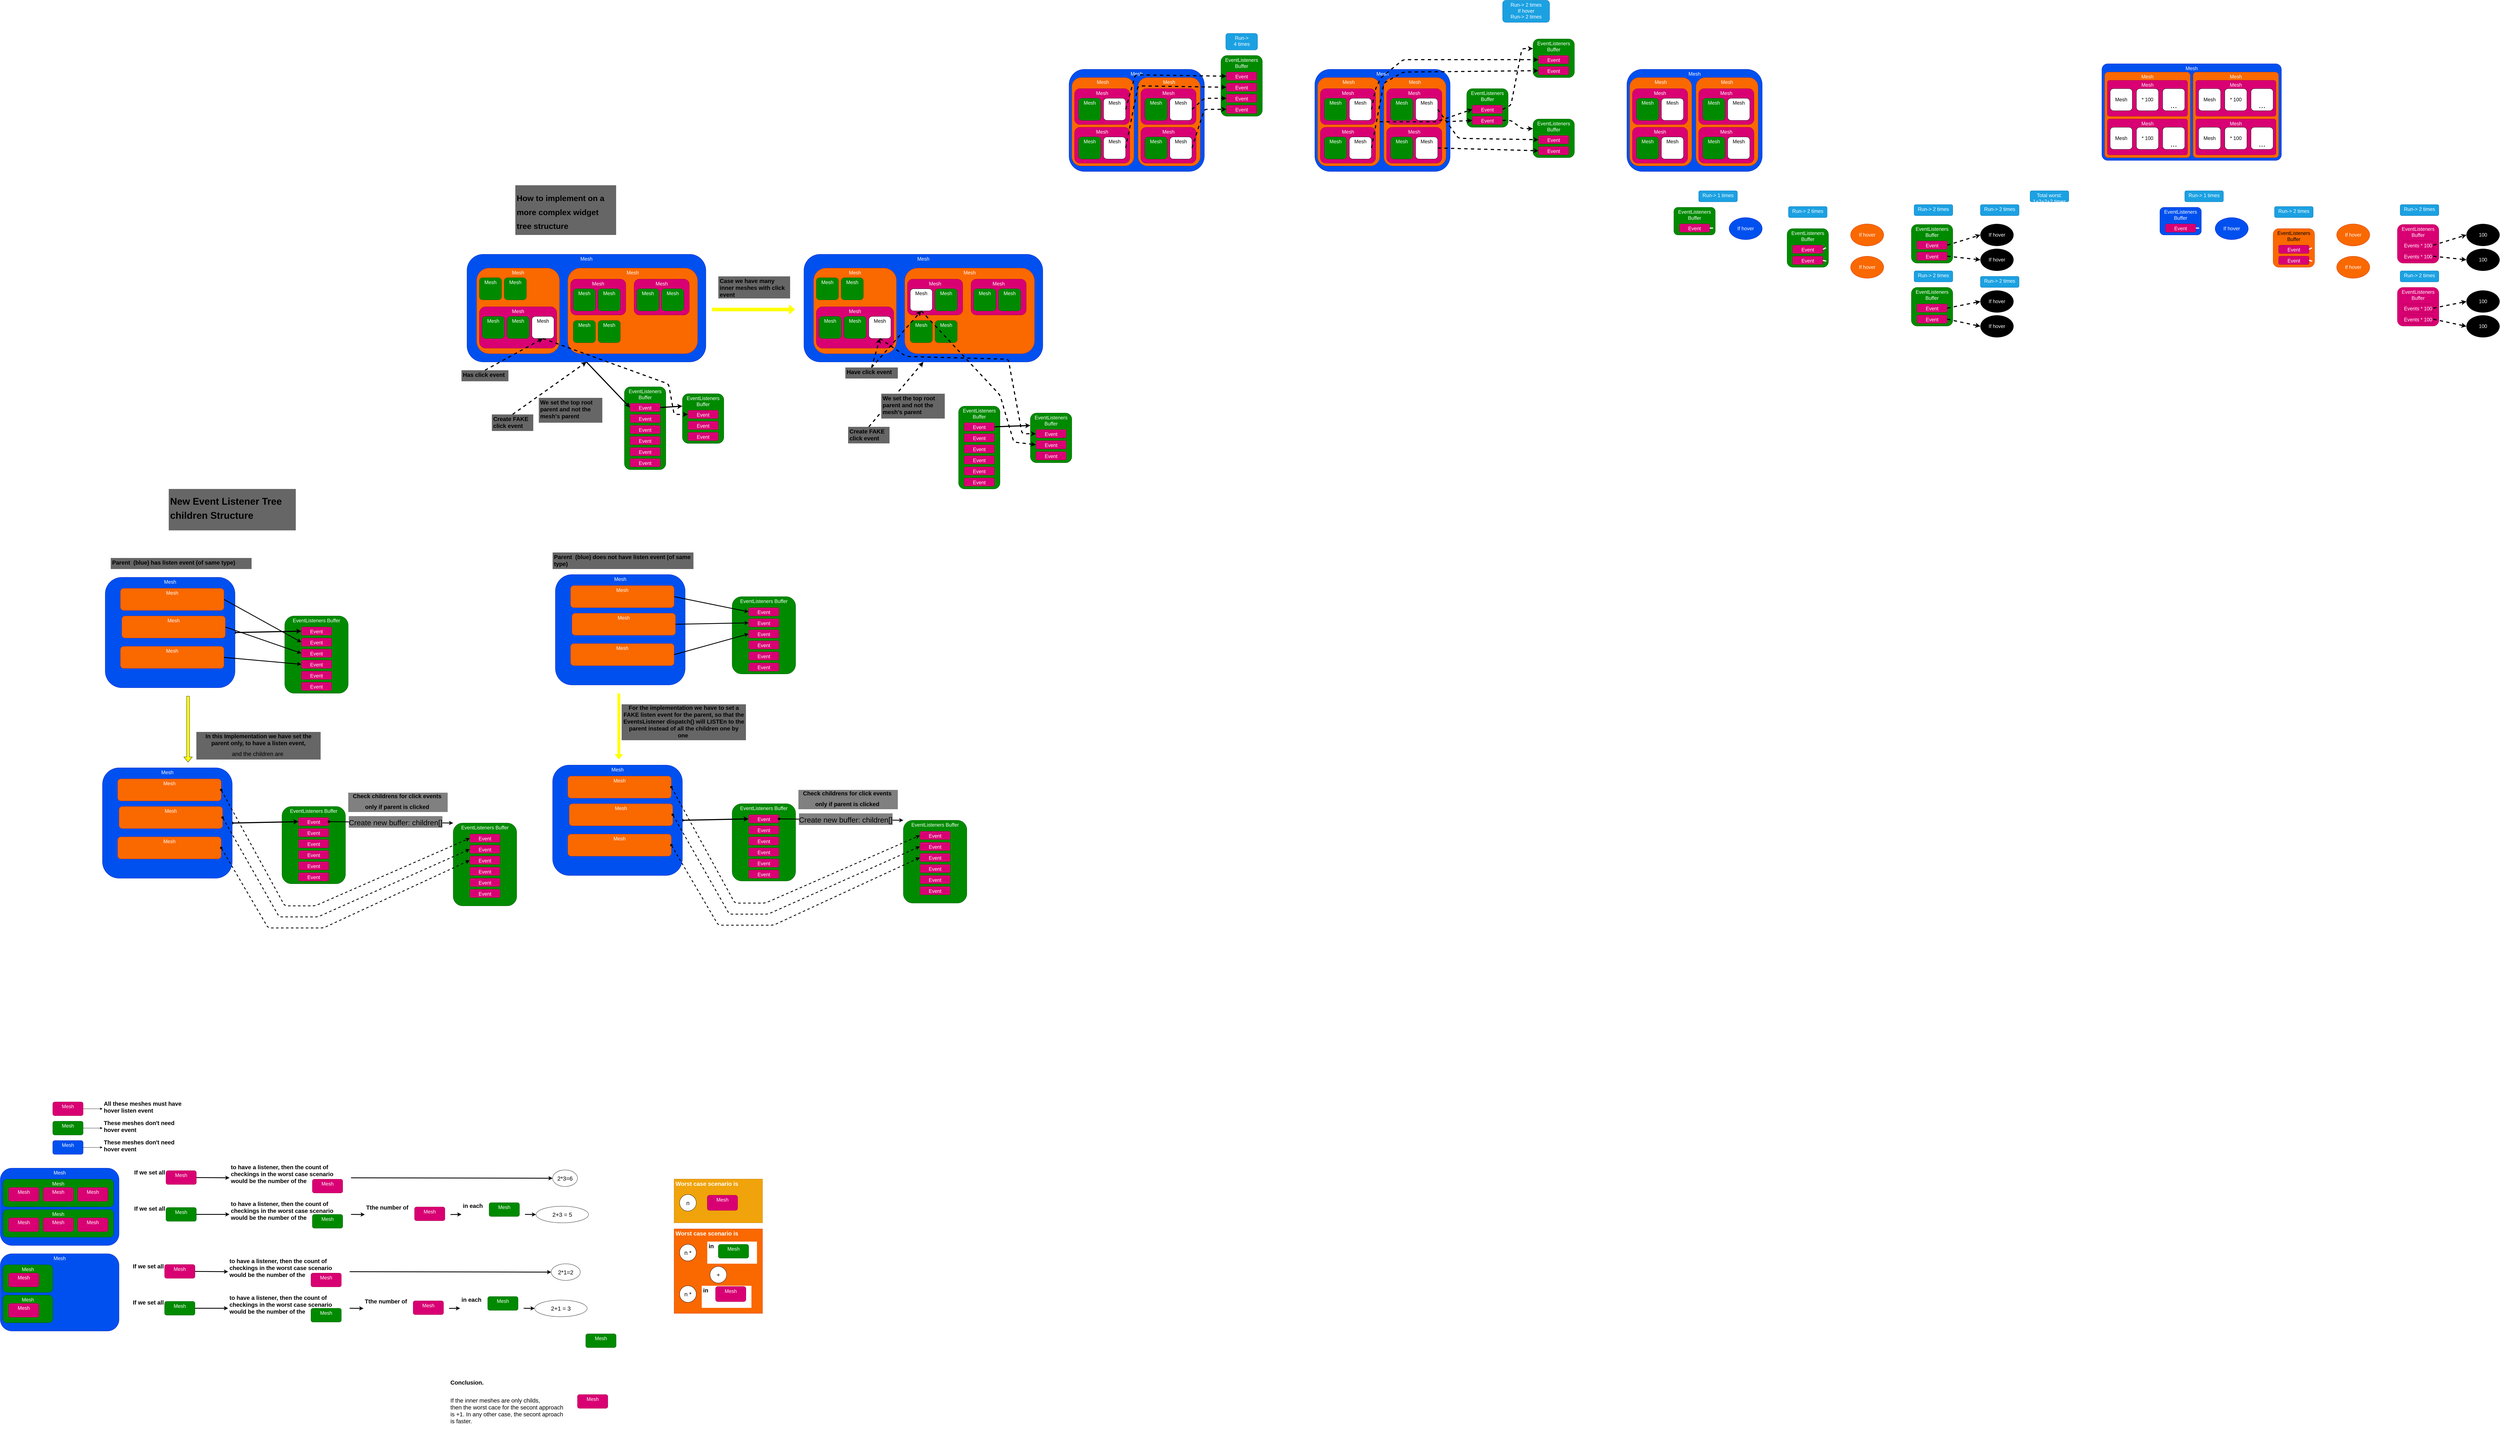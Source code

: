 <mxfile>
    <diagram id="F9bwXOmMq7chNWn_p5yu" name="Page-1">
        <mxGraphModel dx="1762" dy="5089" grid="1" gridSize="10" guides="1" tooltips="1" connect="1" arrows="1" fold="1" page="1" pageScale="1" pageWidth="850" pageHeight="1100" math="0" shadow="0">
            <root>
                <mxCell id="0"/>
                <mxCell id="1" parent="0"/>
                <mxCell id="2" value="Mesh" style="rounded=1;whiteSpace=wrap;html=1;verticalAlign=top;align=center;fontSize=18;fillColor=#0050ef;fontColor=#ffffff;strokeColor=#001DBC;dropTarget=1;recursiveResize=0;container=1;" parent="1" vertex="1">
                    <mxGeometry x="80" y="280" width="430" height="280" as="geometry"/>
                </mxCell>
                <mxCell id="3" value="Mesh" style="rounded=1;whiteSpace=wrap;html=1;verticalAlign=top;align=center;fontSize=18;fillColor=#008a00;fontColor=#ffffff;strokeColor=#005700;container=1;dropTarget=1;recursiveResize=0;" parent="2" vertex="1">
                    <mxGeometry x="10" y="40" width="400" height="100" as="geometry"/>
                </mxCell>
                <mxCell id="5" value="Mesh" style="rounded=1;whiteSpace=wrap;html=1;verticalAlign=top;align=center;fontSize=18;fillColor=#d80073;fontColor=#ffffff;strokeColor=#A50040;container=1;dropTarget=1;recursiveResize=0;" parent="3" vertex="1">
                    <mxGeometry x="20" y="30" width="110" height="50" as="geometry"/>
                </mxCell>
                <mxCell id="6" value="Mesh" style="rounded=1;whiteSpace=wrap;html=1;verticalAlign=top;align=center;fontSize=18;fillColor=#d80073;fontColor=#ffffff;strokeColor=#A50040;container=1;dropTarget=1;recursiveResize=0;" parent="3" vertex="1">
                    <mxGeometry x="145" y="30" width="110" height="50" as="geometry"/>
                </mxCell>
                <mxCell id="7" value="Mesh" style="rounded=1;whiteSpace=wrap;html=1;verticalAlign=top;align=center;fontSize=18;fillColor=#d80073;fontColor=#ffffff;strokeColor=#A50040;container=1;dropTarget=1;recursiveResize=0;" parent="3" vertex="1">
                    <mxGeometry x="270" y="30" width="110" height="50" as="geometry"/>
                </mxCell>
                <mxCell id="8" value="Mesh" style="rounded=1;whiteSpace=wrap;html=1;verticalAlign=top;align=center;fontSize=18;fillColor=#008a00;fontColor=#ffffff;strokeColor=#005700;container=1;dropTarget=1;recursiveResize=0;" parent="2" vertex="1">
                    <mxGeometry x="10" y="150" width="400" height="100" as="geometry"/>
                </mxCell>
                <mxCell id="9" value="Mesh" style="rounded=1;whiteSpace=wrap;html=1;verticalAlign=top;align=center;fontSize=18;fillColor=#d80073;fontColor=#ffffff;strokeColor=#A50040;container=1;dropTarget=1;recursiveResize=0;" parent="8" vertex="1">
                    <mxGeometry x="20" y="30" width="110" height="50" as="geometry"/>
                </mxCell>
                <mxCell id="10" value="Mesh" style="rounded=1;whiteSpace=wrap;html=1;verticalAlign=top;align=center;fontSize=18;fillColor=#d80073;fontColor=#ffffff;strokeColor=#A50040;container=1;dropTarget=1;recursiveResize=0;" parent="8" vertex="1">
                    <mxGeometry x="145" y="30" width="110" height="50" as="geometry"/>
                </mxCell>
                <mxCell id="11" value="Mesh" style="rounded=1;whiteSpace=wrap;html=1;verticalAlign=top;align=center;fontSize=18;fillColor=#d80073;fontColor=#ffffff;strokeColor=#A50040;container=1;dropTarget=1;recursiveResize=0;" parent="8" vertex="1">
                    <mxGeometry x="270" y="30" width="110" height="50" as="geometry"/>
                </mxCell>
                <mxCell id="14" style="edgeStyle=none;html=1;exitX=1;exitY=0.5;exitDx=0;exitDy=0;entryX=0;entryY=0.5;entryDx=0;entryDy=0;fontSize=21;" parent="1" source="12" target="13" edge="1">
                    <mxGeometry relative="1" as="geometry"/>
                </mxCell>
                <mxCell id="12" value="Mesh" style="rounded=1;whiteSpace=wrap;html=1;verticalAlign=top;align=center;fontSize=18;fillColor=#d80073;fontColor=#ffffff;strokeColor=#A50040;container=1;dropTarget=1;recursiveResize=0;" parent="1" vertex="1">
                    <mxGeometry x="270" y="40" width="110" height="50" as="geometry"/>
                </mxCell>
                <mxCell id="13" value="&lt;h1 style=&quot;font-size: 21px;&quot;&gt;All these meshes must have hover listen event&lt;/h1&gt;" style="text;html=1;strokeColor=none;fillColor=default;spacing=5;spacingTop=-20;whiteSpace=wrap;overflow=hidden;rounded=0;fontSize=21;fontStyle=0" parent="1" vertex="1">
                    <mxGeometry x="450" y="30" width="290" height="70" as="geometry"/>
                </mxCell>
                <mxCell id="30" style="edgeStyle=none;html=1;exitX=1;exitY=0.5;exitDx=0;exitDy=0;entryX=0;entryY=0.5;entryDx=0;entryDy=0;fontSize=21;" parent="1" source="15" target="19" edge="1">
                    <mxGeometry relative="1" as="geometry"/>
                </mxCell>
                <mxCell id="15" value="Mesh" style="rounded=1;whiteSpace=wrap;html=1;verticalAlign=top;align=center;fontSize=18;fillColor=#008a00;fontColor=#ffffff;strokeColor=#005700;container=1;dropTarget=1;recursiveResize=0;" parent="1" vertex="1">
                    <mxGeometry x="270" y="110" width="110" height="50" as="geometry"/>
                </mxCell>
                <mxCell id="19" value="&lt;h1 style=&quot;font-size: 21px;&quot;&gt;These meshes don't need hover event&lt;/h1&gt;" style="text;html=1;strokeColor=none;fillColor=default;spacing=5;spacingTop=-20;whiteSpace=wrap;overflow=hidden;rounded=0;fontSize=21;fontStyle=0" parent="1" vertex="1">
                    <mxGeometry x="450" y="100" width="290" height="70" as="geometry"/>
                </mxCell>
                <mxCell id="31" style="edgeStyle=none;html=1;exitX=1;exitY=0.5;exitDx=0;exitDy=0;entryX=0;entryY=0.5;entryDx=0;entryDy=0;fontSize=21;" parent="1" source="20" target="29" edge="1">
                    <mxGeometry relative="1" as="geometry"/>
                </mxCell>
                <mxCell id="20" value="Mesh" style="rounded=1;whiteSpace=wrap;html=1;verticalAlign=top;align=center;fontSize=18;fillColor=#0050ef;fontColor=#ffffff;strokeColor=#001DBC;dropTarget=1;recursiveResize=0;container=1;" parent="1" vertex="1">
                    <mxGeometry x="270" y="180" width="110" height="50" as="geometry"/>
                </mxCell>
                <mxCell id="29" value="&lt;h1 style=&quot;font-size: 21px;&quot;&gt;These meshes don't need hover event&lt;/h1&gt;" style="text;html=1;strokeColor=none;fillColor=default;spacing=5;spacingTop=-20;whiteSpace=wrap;overflow=hidden;rounded=0;fontSize=21;fontStyle=0" parent="1" vertex="1">
                    <mxGeometry x="450" y="170" width="290" height="70" as="geometry"/>
                </mxCell>
                <mxCell id="32" value="Mesh" style="rounded=1;whiteSpace=wrap;html=1;verticalAlign=top;align=center;fontSize=18;fillColor=#0050ef;fontColor=#ffffff;strokeColor=#001DBC;dropTarget=1;recursiveResize=0;container=1;" parent="1" vertex="1">
                    <mxGeometry x="80" y="590" width="430" height="280" as="geometry"/>
                </mxCell>
                <mxCell id="33" value="Mesh" style="rounded=1;whiteSpace=wrap;html=1;verticalAlign=top;align=center;fontSize=18;fillColor=#008a00;fontColor=#ffffff;strokeColor=#005700;container=1;dropTarget=1;recursiveResize=0;" parent="32" vertex="1">
                    <mxGeometry x="10" y="40" width="180" height="100" as="geometry"/>
                </mxCell>
                <mxCell id="34" value="Mesh" style="rounded=1;whiteSpace=wrap;html=1;verticalAlign=top;align=center;fontSize=18;fillColor=#d80073;fontColor=#ffffff;strokeColor=#A50040;container=1;dropTarget=1;recursiveResize=0;" parent="33" vertex="1">
                    <mxGeometry x="20" y="30" width="110" height="50" as="geometry"/>
                </mxCell>
                <mxCell id="37" value="Mesh" style="rounded=1;whiteSpace=wrap;html=1;verticalAlign=top;align=center;fontSize=18;fillColor=#008a00;fontColor=#ffffff;strokeColor=#005700;container=1;dropTarget=1;recursiveResize=0;" parent="32" vertex="1">
                    <mxGeometry x="10" y="150" width="180" height="100" as="geometry"/>
                </mxCell>
                <mxCell id="38" value="Mesh" style="rounded=1;whiteSpace=wrap;html=1;verticalAlign=top;align=center;fontSize=18;fillColor=#d80073;fontColor=#ffffff;strokeColor=#A50040;container=1;dropTarget=1;recursiveResize=0;" parent="37" vertex="1">
                    <mxGeometry x="20" y="30" width="110" height="50" as="geometry"/>
                </mxCell>
                <mxCell id="59" value="2*3=6" style="ellipse;whiteSpace=wrap;html=1;fontSize=21;fillColor=default;" parent="1" vertex="1">
                    <mxGeometry x="2080" y="286.5" width="90" height="60" as="geometry"/>
                </mxCell>
                <mxCell id="61" value="&lt;h1 style=&quot;font-size: 21px;&quot;&gt;If we set all&lt;/h1&gt;" style="text;html=1;strokeColor=none;fillColor=default;spacing=5;spacingTop=-20;whiteSpace=wrap;overflow=hidden;rounded=0;fontSize=21;fontStyle=0;container=1;dropTarget=1;recursiveResize=0;" parent="1" vertex="1">
                    <mxGeometry x="560" y="410" width="240" height="75" as="geometry"/>
                </mxCell>
                <mxCell id="69" value="Mesh" style="rounded=1;whiteSpace=wrap;html=1;verticalAlign=top;align=center;fontSize=18;fillColor=#008a00;fontColor=#ffffff;strokeColor=#005700;container=1;dropTarget=1;recursiveResize=0;" parent="61" vertex="1">
                    <mxGeometry x="120" y="12.5" width="110" height="50" as="geometry"/>
                </mxCell>
                <mxCell id="89" style="edgeStyle=none;html=1;exitX=1;exitY=0.5;exitDx=0;exitDy=0;entryX=0;entryY=0.5;entryDx=0;entryDy=0;strokeWidth=3;fontSize=21;" parent="1" source="65" target="73" edge="1">
                    <mxGeometry relative="1" as="geometry">
                        <mxPoint x="1400" y="447" as="targetPoint"/>
                    </mxGeometry>
                </mxCell>
                <mxCell id="65" value="&lt;h1 style=&quot;font-size: 21px;&quot;&gt;to have a listener, then the count of checkings in the worst case scenario would be the number of the&amp;nbsp;&lt;/h1&gt;" style="text;html=1;strokeColor=none;fillColor=default;spacing=5;spacingTop=-20;whiteSpace=wrap;overflow=hidden;rounded=0;fontSize=21;fontStyle=0;container=1;dropTarget=1;recursiveResize=0;" parent="1" vertex="1">
                    <mxGeometry x="910" y="392.5" width="440" height="110" as="geometry"/>
                </mxCell>
                <mxCell id="70" value="Mesh" style="rounded=1;whiteSpace=wrap;html=1;verticalAlign=top;align=center;fontSize=18;fillColor=#008a00;fontColor=#ffffff;strokeColor=#005700;container=1;dropTarget=1;recursiveResize=0;" parent="65" vertex="1">
                    <mxGeometry x="300" y="55" width="110" height="50" as="geometry"/>
                </mxCell>
                <mxCell id="90" style="edgeStyle=none;html=1;exitX=1;exitY=0.5;exitDx=0;exitDy=0;entryX=0;entryY=0.5;entryDx=0;entryDy=0;strokeWidth=3;fontSize=21;" parent="1" source="73" target="75" edge="1">
                    <mxGeometry relative="1" as="geometry"/>
                </mxCell>
                <mxCell id="73" value="&lt;h1 style=&quot;font-size: 21px;&quot;&gt;Tthe number of&lt;/h1&gt;" style="text;html=1;strokeColor=none;fillColor=default;spacing=5;spacingTop=-20;whiteSpace=wrap;overflow=hidden;rounded=0;fontSize=21;fontStyle=0;container=1;dropTarget=1;recursiveResize=0;" parent="1" vertex="1">
                    <mxGeometry x="1400" y="405.5" width="310" height="85" as="geometry"/>
                </mxCell>
                <mxCell id="74" value="Mesh" style="rounded=1;whiteSpace=wrap;html=1;verticalAlign=top;align=center;fontSize=18;fillColor=#d80073;fontColor=#ffffff;strokeColor=#A50040;container=1;dropTarget=1;recursiveResize=0;" parent="73" vertex="1">
                    <mxGeometry x="180" y="15" width="110" height="50" as="geometry"/>
                </mxCell>
                <mxCell id="91" style="edgeStyle=none;html=1;exitX=1;exitY=0.5;exitDx=0;exitDy=0;entryX=0;entryY=0.5;entryDx=0;entryDy=0;strokeWidth=3;fontSize=21;" parent="1" source="75" target="77" edge="1">
                    <mxGeometry relative="1" as="geometry"/>
                </mxCell>
                <mxCell id="75" value="&lt;h1 style=&quot;font-size: 21px;&quot;&gt;in each&lt;/h1&gt;" style="text;html=1;strokeColor=none;fillColor=default;spacing=5;spacingTop=-20;whiteSpace=wrap;overflow=hidden;rounded=0;fontSize=21;fontStyle=0;dropTarget=1;container=1;recursiveResize=0;" parent="1" vertex="1">
                    <mxGeometry x="1750" y="400" width="230" height="95" as="geometry"/>
                </mxCell>
                <mxCell id="76" value="Mesh" style="rounded=1;whiteSpace=wrap;html=1;verticalAlign=top;align=center;fontSize=18;fillColor=#008a00;fontColor=#ffffff;strokeColor=#005700;container=1;dropTarget=1;recursiveResize=0;" parent="75" vertex="1">
                    <mxGeometry x="100" y="5" width="110" height="50" as="geometry"/>
                </mxCell>
                <mxCell id="77" value="2+3 = 5" style="ellipse;whiteSpace=wrap;html=1;fontSize=21;fillColor=default;" parent="1" vertex="1">
                    <mxGeometry x="2020" y="418" width="190" height="60" as="geometry"/>
                </mxCell>
                <mxCell id="78" value="&lt;h1 style=&quot;font-size: 21px;&quot;&gt;If we set all&lt;/h1&gt;" style="text;html=1;strokeColor=none;fillColor=default;spacing=5;spacingTop=-20;whiteSpace=wrap;overflow=hidden;rounded=0;fontSize=21;fontStyle=0;container=1;dropTarget=1;recursiveResize=0;" parent="1" vertex="1">
                    <mxGeometry x="560" y="279" width="240" height="75" as="geometry"/>
                </mxCell>
                <mxCell id="54" value="Mesh" style="rounded=1;whiteSpace=wrap;html=1;verticalAlign=top;align=center;fontSize=18;fillColor=#d80073;fontColor=#ffffff;strokeColor=#A50040;container=1;dropTarget=1;recursiveResize=0;" parent="78" vertex="1">
                    <mxGeometry x="120" y="10" width="110" height="50" as="geometry"/>
                </mxCell>
                <mxCell id="84" style="edgeStyle=none;html=1;exitX=1;exitY=0.5;exitDx=0;exitDy=0;entryX=0;entryY=0.5;entryDx=0;entryDy=0;strokeWidth=3;fontSize=21;" parent="1" source="54" target="86" edge="1">
                    <mxGeometry relative="1" as="geometry">
                        <mxPoint x="910" y="316.5" as="targetPoint"/>
                    </mxGeometry>
                </mxCell>
                <mxCell id="85" style="edgeStyle=none;html=1;exitX=1;exitY=0.5;exitDx=0;exitDy=0;entryX=0;entryY=0.5;entryDx=0;entryDy=0;strokeWidth=3;fontSize=21;" parent="1" source="69" target="65" edge="1">
                    <mxGeometry relative="1" as="geometry"/>
                </mxCell>
                <mxCell id="88" style="edgeStyle=none;html=1;exitX=1;exitY=0.5;exitDx=0;exitDy=0;entryX=0;entryY=0.5;entryDx=0;entryDy=0;strokeWidth=3;fontSize=21;" parent="1" source="86" target="59" edge="1">
                    <mxGeometry relative="1" as="geometry"/>
                </mxCell>
                <mxCell id="86" value="&lt;h1 style=&quot;font-size: 21px;&quot;&gt;to have a listener, then the count of checkings in the worst case scenario would be the number of the&amp;nbsp;&lt;/h1&gt;" style="text;html=1;strokeColor=none;fillColor=default;spacing=5;spacingTop=-20;whiteSpace=wrap;overflow=hidden;rounded=0;fontSize=21;fontStyle=0;container=1;dropTarget=1;recursiveResize=0;" parent="1" vertex="1">
                    <mxGeometry x="910" y="260" width="440" height="110" as="geometry"/>
                </mxCell>
                <mxCell id="58" value="Mesh" style="rounded=1;whiteSpace=wrap;html=1;verticalAlign=top;align=center;fontSize=18;fillColor=#d80073;fontColor=#ffffff;strokeColor=#A50040;container=1;dropTarget=1;recursiveResize=0;" parent="86" vertex="1">
                    <mxGeometry x="300" y="60" width="110" height="50" as="geometry"/>
                </mxCell>
                <mxCell id="93" value="&lt;h1 style=&quot;font-size: 21px;&quot;&gt;Worst case scenario is&lt;/h1&gt;&lt;div&gt;&lt;br&gt;&lt;/div&gt;&lt;div&gt;&lt;br&gt;&lt;/div&gt;&lt;div&gt;&lt;br&gt;&lt;/div&gt;" style="text;html=1;strokeColor=#BD7000;fillColor=#f0a30a;spacing=5;spacingTop=-20;whiteSpace=wrap;overflow=hidden;rounded=0;fontSize=21;fontStyle=0;container=1;dropTarget=1;recursiveResize=0;fontColor=#FFFFFF;" parent="1" vertex="1">
                    <mxGeometry x="2520" y="319.5" width="320" height="158.5" as="geometry"/>
                </mxCell>
                <mxCell id="95" value="Mesh" style="rounded=1;whiteSpace=wrap;html=1;verticalAlign=top;align=center;fontSize=18;fillColor=#d80073;fontColor=#ffffff;strokeColor=#A50040;container=1;dropTarget=1;recursiveResize=0;" parent="93" vertex="1">
                    <mxGeometry x="120" y="58.5" width="110" height="55" as="geometry"/>
                </mxCell>
                <mxCell id="96" value="n" style="ellipse;whiteSpace=wrap;html=1;fontSize=21;fillColor=default;" parent="93" vertex="1">
                    <mxGeometry x="20" y="56" width="60" height="60" as="geometry"/>
                </mxCell>
                <mxCell id="97" value="&lt;h1 style=&quot;font-size: 21px;&quot;&gt;Worst case scenario is&lt;/h1&gt;&lt;div&gt;&lt;br&gt;&lt;/div&gt;&lt;div&gt;&lt;br&gt;&lt;/div&gt;&lt;div&gt;&lt;br&gt;&lt;/div&gt;" style="text;html=1;strokeColor=#C73500;fillColor=#fa6800;spacing=5;spacingTop=-20;whiteSpace=wrap;overflow=hidden;rounded=0;fontSize=21;fontStyle=0;container=1;dropTarget=1;recursiveResize=0;fontColor=#FFFFFF;" parent="1" vertex="1">
                    <mxGeometry x="2520" y="500" width="320" height="306" as="geometry"/>
                </mxCell>
                <mxCell id="99" value="n *" style="ellipse;whiteSpace=wrap;html=1;fontSize=21;fillColor=default;" parent="97" vertex="1">
                    <mxGeometry x="20" y="56" width="60" height="60" as="geometry"/>
                </mxCell>
                <mxCell id="103" value="n *" style="ellipse;whiteSpace=wrap;html=1;fontSize=21;fillColor=default;" parent="97" vertex="1">
                    <mxGeometry x="20" y="206" width="60" height="60" as="geometry"/>
                </mxCell>
                <mxCell id="104" value="+" style="ellipse;whiteSpace=wrap;html=1;fontSize=21;fillColor=default;" parent="97" vertex="1">
                    <mxGeometry x="130" y="136" width="60" height="60" as="geometry"/>
                </mxCell>
                <mxCell id="101" value="&lt;h1 style=&quot;font-size: 21px;&quot;&gt;in&amp;nbsp;&lt;/h1&gt;" style="text;html=1;strokeColor=none;fillColor=default;spacing=5;spacingTop=-20;whiteSpace=wrap;overflow=hidden;rounded=0;fontSize=21;fontStyle=0;dropTarget=1;container=1;recursiveResize=0;" parent="97" vertex="1">
                    <mxGeometry x="120" y="46" width="180" height="80" as="geometry"/>
                </mxCell>
                <mxCell id="102" value="Mesh" style="rounded=1;whiteSpace=wrap;html=1;verticalAlign=top;align=center;fontSize=18;fillColor=#008a00;fontColor=#ffffff;strokeColor=#005700;container=1;dropTarget=1;recursiveResize=0;" parent="101" vertex="1">
                    <mxGeometry x="40" y="10" width="110" height="50" as="geometry"/>
                </mxCell>
                <mxCell id="105" value="&lt;h1 style=&quot;font-size: 21px;&quot;&gt;in&amp;nbsp;&lt;/h1&gt;" style="text;html=1;strokeColor=none;fillColor=default;spacing=5;spacingTop=-20;whiteSpace=wrap;overflow=hidden;rounded=0;fontSize=21;fontStyle=0;dropTarget=1;container=1;recursiveResize=0;" parent="97" vertex="1">
                    <mxGeometry x="100" y="206" width="180" height="80" as="geometry"/>
                </mxCell>
                <mxCell id="107" value="Mesh" style="rounded=1;whiteSpace=wrap;html=1;verticalAlign=top;align=center;fontSize=18;fillColor=#d80073;fontColor=#ffffff;strokeColor=#A50040;container=1;dropTarget=1;recursiveResize=0;" parent="105" vertex="1">
                    <mxGeometry x="50" y="2.5" width="110" height="55" as="geometry"/>
                </mxCell>
                <mxCell id="108" value="2*1=2" style="ellipse;whiteSpace=wrap;html=1;fontSize=21;fillColor=default;" parent="1" vertex="1">
                    <mxGeometry x="2075" y="626.5" width="105" height="60" as="geometry"/>
                </mxCell>
                <mxCell id="109" value="&lt;h1 style=&quot;font-size: 21px;&quot;&gt;If we set all&lt;/h1&gt;" style="text;html=1;strokeColor=none;fillColor=default;spacing=5;spacingTop=-20;whiteSpace=wrap;overflow=hidden;rounded=0;fontSize=21;fontStyle=0;container=1;dropTarget=1;recursiveResize=0;" parent="1" vertex="1">
                    <mxGeometry x="555" y="750" width="240" height="75" as="geometry"/>
                </mxCell>
                <mxCell id="110" value="Mesh" style="rounded=1;whiteSpace=wrap;html=1;verticalAlign=top;align=center;fontSize=18;fillColor=#008a00;fontColor=#ffffff;strokeColor=#005700;container=1;dropTarget=1;recursiveResize=0;" parent="109" vertex="1">
                    <mxGeometry x="120" y="12.5" width="110" height="50" as="geometry"/>
                </mxCell>
                <mxCell id="111" style="edgeStyle=none;html=1;exitX=1;exitY=0.5;exitDx=0;exitDy=0;entryX=0;entryY=0.5;entryDx=0;entryDy=0;strokeWidth=3;fontSize=21;" parent="1" source="112" target="115" edge="1">
                    <mxGeometry relative="1" as="geometry">
                        <mxPoint x="1395" y="787" as="targetPoint"/>
                    </mxGeometry>
                </mxCell>
                <mxCell id="112" value="&lt;h1 style=&quot;font-size: 21px;&quot;&gt;to have a listener, then the count of checkings in the worst case scenario would be the number of the&amp;nbsp;&lt;/h1&gt;" style="text;html=1;strokeColor=none;fillColor=default;spacing=5;spacingTop=-20;whiteSpace=wrap;overflow=hidden;rounded=0;fontSize=21;fontStyle=0;container=1;dropTarget=1;recursiveResize=0;" parent="1" vertex="1">
                    <mxGeometry x="905" y="732.5" width="440" height="110" as="geometry"/>
                </mxCell>
                <mxCell id="113" value="Mesh" style="rounded=1;whiteSpace=wrap;html=1;verticalAlign=top;align=center;fontSize=18;fillColor=#008a00;fontColor=#ffffff;strokeColor=#005700;container=1;dropTarget=1;recursiveResize=0;" parent="112" vertex="1">
                    <mxGeometry x="300" y="55" width="110" height="50" as="geometry"/>
                </mxCell>
                <mxCell id="114" style="edgeStyle=none;html=1;exitX=1;exitY=0.5;exitDx=0;exitDy=0;entryX=0;entryY=0.5;entryDx=0;entryDy=0;strokeWidth=3;fontSize=21;" parent="1" source="115" target="118" edge="1">
                    <mxGeometry relative="1" as="geometry"/>
                </mxCell>
                <mxCell id="115" value="&lt;h1 style=&quot;font-size: 21px;&quot;&gt;Tthe number of&lt;/h1&gt;" style="text;html=1;strokeColor=none;fillColor=default;spacing=5;spacingTop=-20;whiteSpace=wrap;overflow=hidden;rounded=0;fontSize=21;fontStyle=0;container=1;dropTarget=1;recursiveResize=0;" parent="1" vertex="1">
                    <mxGeometry x="1395" y="745.5" width="310" height="85" as="geometry"/>
                </mxCell>
                <mxCell id="116" value="Mesh" style="rounded=1;whiteSpace=wrap;html=1;verticalAlign=top;align=center;fontSize=18;fillColor=#d80073;fontColor=#ffffff;strokeColor=#A50040;container=1;dropTarget=1;recursiveResize=0;" parent="115" vertex="1">
                    <mxGeometry x="180" y="15" width="110" height="50" as="geometry"/>
                </mxCell>
                <mxCell id="117" style="edgeStyle=none;html=1;exitX=1;exitY=0.5;exitDx=0;exitDy=0;entryX=0;entryY=0.5;entryDx=0;entryDy=0;strokeWidth=3;fontSize=21;" parent="1" source="118" target="120" edge="1">
                    <mxGeometry relative="1" as="geometry"/>
                </mxCell>
                <mxCell id="118" value="&lt;h1 style=&quot;font-size: 21px;&quot;&gt;in each&lt;/h1&gt;" style="text;html=1;strokeColor=none;fillColor=default;spacing=5;spacingTop=-20;whiteSpace=wrap;overflow=hidden;rounded=0;fontSize=21;fontStyle=0;dropTarget=1;container=1;recursiveResize=0;" parent="1" vertex="1">
                    <mxGeometry x="1745" y="740" width="230" height="95" as="geometry"/>
                </mxCell>
                <mxCell id="119" value="Mesh" style="rounded=1;whiteSpace=wrap;html=1;verticalAlign=top;align=center;fontSize=18;fillColor=#008a00;fontColor=#ffffff;strokeColor=#005700;container=1;dropTarget=1;recursiveResize=0;" parent="118" vertex="1">
                    <mxGeometry x="100" y="5" width="110" height="50" as="geometry"/>
                </mxCell>
                <mxCell id="120" value="2+1 = 3" style="ellipse;whiteSpace=wrap;html=1;fontSize=21;fillColor=default;" parent="1" vertex="1">
                    <mxGeometry x="2015" y="758" width="190" height="60" as="geometry"/>
                </mxCell>
                <mxCell id="121" value="&lt;h1 style=&quot;font-size: 21px;&quot;&gt;If we set all&lt;/h1&gt;" style="text;html=1;strokeColor=none;fillColor=default;spacing=5;spacingTop=-20;whiteSpace=wrap;overflow=hidden;rounded=0;fontSize=21;fontStyle=0;container=1;dropTarget=1;recursiveResize=0;" parent="1" vertex="1">
                    <mxGeometry x="555" y="619" width="240" height="75" as="geometry"/>
                </mxCell>
                <mxCell id="122" value="Mesh" style="rounded=1;whiteSpace=wrap;html=1;verticalAlign=top;align=center;fontSize=18;fillColor=#d80073;fontColor=#ffffff;strokeColor=#A50040;container=1;dropTarget=1;recursiveResize=0;" parent="121" vertex="1">
                    <mxGeometry x="120" y="10" width="110" height="50" as="geometry"/>
                </mxCell>
                <mxCell id="123" style="edgeStyle=none;html=1;exitX=1;exitY=0.5;exitDx=0;exitDy=0;entryX=0;entryY=0.5;entryDx=0;entryDy=0;strokeWidth=3;fontSize=21;" parent="1" source="122" target="126" edge="1">
                    <mxGeometry relative="1" as="geometry">
                        <mxPoint x="905" y="656.5" as="targetPoint"/>
                    </mxGeometry>
                </mxCell>
                <mxCell id="124" style="edgeStyle=none;html=1;exitX=1;exitY=0.5;exitDx=0;exitDy=0;entryX=0;entryY=0.5;entryDx=0;entryDy=0;strokeWidth=3;fontSize=21;" parent="1" source="110" target="112" edge="1">
                    <mxGeometry relative="1" as="geometry"/>
                </mxCell>
                <mxCell id="125" style="edgeStyle=none;html=1;exitX=1;exitY=0.5;exitDx=0;exitDy=0;entryX=0;entryY=0.5;entryDx=0;entryDy=0;strokeWidth=3;fontSize=21;" parent="1" source="126" target="108" edge="1">
                    <mxGeometry relative="1" as="geometry"/>
                </mxCell>
                <mxCell id="126" value="&lt;h1 style=&quot;font-size: 21px;&quot;&gt;to have a listener, then the count of checkings in the worst case scenario would be the number of the&amp;nbsp;&lt;/h1&gt;" style="text;html=1;strokeColor=none;fillColor=default;spacing=5;spacingTop=-20;whiteSpace=wrap;overflow=hidden;rounded=0;fontSize=21;fontStyle=0;container=1;dropTarget=1;recursiveResize=0;" parent="1" vertex="1">
                    <mxGeometry x="905" y="600" width="440" height="110" as="geometry"/>
                </mxCell>
                <mxCell id="127" value="Mesh" style="rounded=1;whiteSpace=wrap;html=1;verticalAlign=top;align=center;fontSize=18;fillColor=#d80073;fontColor=#ffffff;strokeColor=#A50040;container=1;dropTarget=1;recursiveResize=0;" parent="126" vertex="1">
                    <mxGeometry x="300" y="60" width="110" height="50" as="geometry"/>
                </mxCell>
                <mxCell id="137" value="&lt;h1 style=&quot;font-size: 21px;&quot;&gt;Conclusion.&lt;/h1&gt;&lt;div&gt;&lt;br&gt;&lt;/div&gt;&lt;div&gt;If the inner meshes are only childs,&lt;/div&gt;&lt;div&gt;then the worst cace for the secont approach&amp;nbsp;&lt;/div&gt;&lt;div&gt;is +1. In any other case, the secont aproach&amp;nbsp;&lt;/div&gt;&lt;div&gt;is faster.&lt;/div&gt;" style="text;html=1;strokeColor=none;fillColor=default;spacing=5;spacingTop=-20;whiteSpace=wrap;overflow=hidden;rounded=0;fontSize=21;fontStyle=0;dropTarget=1;container=1;recursiveResize=0;" parent="1" vertex="1">
                    <mxGeometry x="1705" y="1040" width="725" height="220" as="geometry"/>
                </mxCell>
                <mxCell id="139" value="Mesh" style="rounded=1;whiteSpace=wrap;html=1;verticalAlign=top;align=center;fontSize=18;fillColor=#d80073;fontColor=#ffffff;strokeColor=#A50040;container=1;dropTarget=1;recursiveResize=0;" parent="137" vertex="1">
                    <mxGeometry x="465" y="60" width="110" height="50" as="geometry"/>
                </mxCell>
                <mxCell id="138" value="Mesh" style="rounded=1;whiteSpace=wrap;html=1;verticalAlign=top;align=center;fontSize=18;fillColor=#008a00;fontColor=#ffffff;strokeColor=#005700;container=1;dropTarget=1;recursiveResize=0;" parent="1" vertex="1">
                    <mxGeometry x="2200" y="880" width="110" height="50" as="geometry"/>
                </mxCell>
                <mxCell id="140" value="&lt;h1 style=&quot;&quot;&gt;&lt;font style=&quot;font-size: 35px;&quot;&gt;New Event Listener Tree children Structure&lt;/font&gt;&lt;/h1&gt;" style="text;html=1;strokeColor=none;fillColor=#666666;spacing=5;spacingTop=-20;whiteSpace=wrap;overflow=hidden;rounded=0;fontSize=21;fontStyle=0" parent="1" vertex="1">
                    <mxGeometry x="690" y="-2180" width="460" height="150" as="geometry"/>
                </mxCell>
                <mxCell id="145" value="EventListeners Buffer" style="rounded=1;whiteSpace=wrap;html=1;verticalAlign=top;align=center;fontSize=18;fillColor=#008a00;fontColor=#ffffff;strokeColor=#005700;container=1;dropTarget=1;recursiveResize=0;" parent="1" vertex="1">
                    <mxGeometry x="1110" y="-1720" width="230" height="280" as="geometry"/>
                </mxCell>
                <mxCell id="148" value="Event" style="rounded=1;whiteSpace=wrap;html=1;verticalAlign=top;align=center;fontSize=18;fillColor=#d80073;fontColor=#ffffff;strokeColor=#A50040;container=1;dropTarget=1;recursiveResize=0;" parent="145" vertex="1">
                    <mxGeometry x="60" y="40" width="110" height="30" as="geometry"/>
                </mxCell>
                <mxCell id="156" value="Event" style="rounded=1;whiteSpace=wrap;html=1;verticalAlign=top;align=center;fontSize=18;fillColor=#d80073;fontColor=#ffffff;strokeColor=#A50040;container=1;dropTarget=1;recursiveResize=0;" parent="145" vertex="1">
                    <mxGeometry x="60" y="80" width="110" height="30" as="geometry"/>
                </mxCell>
                <mxCell id="157" value="Event" style="rounded=1;whiteSpace=wrap;html=1;verticalAlign=top;align=center;fontSize=18;fillColor=#d80073;fontColor=#ffffff;strokeColor=#A50040;container=1;dropTarget=1;recursiveResize=0;" parent="145" vertex="1">
                    <mxGeometry x="60" y="120" width="110" height="30" as="geometry"/>
                </mxCell>
                <mxCell id="158" value="Event" style="rounded=1;whiteSpace=wrap;html=1;verticalAlign=top;align=center;fontSize=18;fillColor=#d80073;fontColor=#ffffff;strokeColor=#A50040;container=1;dropTarget=1;recursiveResize=0;" parent="145" vertex="1">
                    <mxGeometry x="60" y="160" width="110" height="30" as="geometry"/>
                </mxCell>
                <mxCell id="159" value="Event" style="rounded=1;whiteSpace=wrap;html=1;verticalAlign=top;align=center;fontSize=18;fillColor=#d80073;fontColor=#ffffff;strokeColor=#A50040;container=1;dropTarget=1;recursiveResize=0;" parent="145" vertex="1">
                    <mxGeometry x="60" y="200" width="110" height="30" as="geometry"/>
                </mxCell>
                <mxCell id="160" value="Event" style="rounded=1;whiteSpace=wrap;html=1;verticalAlign=top;align=center;fontSize=18;fillColor=#d80073;fontColor=#ffffff;strokeColor=#A50040;container=1;dropTarget=1;recursiveResize=0;" parent="145" vertex="1">
                    <mxGeometry x="60" y="240" width="110" height="30" as="geometry"/>
                </mxCell>
                <mxCell id="170" style="edgeStyle=none;html=1;entryX=0;entryY=0.5;entryDx=0;entryDy=0;fontColor=#FFFFFF;fontSize=14;strokeWidth=4;exitX=1;exitY=0.5;exitDx=0;exitDy=0;startArrow=oval;startFill=1;" parent="1" source="161" target="148" edge="1">
                    <mxGeometry relative="1" as="geometry"/>
                </mxCell>
                <mxCell id="161" value="Mesh" style="rounded=1;whiteSpace=wrap;html=1;verticalAlign=top;align=center;fontSize=18;fillColor=#0050ef;fontColor=#ffffff;strokeColor=#001DBC;dropTarget=1;recursiveResize=0;container=1;" parent="1" vertex="1">
                    <mxGeometry x="460" y="-1860" width="470" height="400" as="geometry"/>
                </mxCell>
                <mxCell id="162" value="Mesh" style="rounded=1;whiteSpace=wrap;html=1;verticalAlign=top;align=center;fontSize=18;fillColor=#fa6800;fontColor=#FFFFFF;strokeColor=#C73500;container=1;dropTarget=1;recursiveResize=0;" parent="161" vertex="1">
                    <mxGeometry x="55" y="40" width="375" height="80" as="geometry"/>
                </mxCell>
                <mxCell id="165" value="Mesh" style="rounded=1;whiteSpace=wrap;html=1;verticalAlign=top;align=center;fontSize=18;fillColor=#fa6800;fontColor=#FFFFFF;strokeColor=#C73500;container=1;dropTarget=1;recursiveResize=0;" parent="161" vertex="1">
                    <mxGeometry x="60" y="140" width="375" height="80" as="geometry"/>
                </mxCell>
                <mxCell id="166" value="Mesh" style="rounded=1;whiteSpace=wrap;html=1;verticalAlign=top;align=center;fontSize=18;fillColor=#fa6800;fontColor=#FFFFFF;strokeColor=#C73500;container=1;dropTarget=1;recursiveResize=0;" parent="161" vertex="1">
                    <mxGeometry x="55" y="250" width="375" height="80" as="geometry"/>
                </mxCell>
                <mxCell id="169" style="edgeStyle=none;html=1;exitX=1;exitY=0.5;exitDx=0;exitDy=0;fontColor=#FFFFFF;entryX=0;entryY=0.5;entryDx=0;entryDy=0;strokeWidth=3;" parent="1" source="162" target="156" edge="1">
                    <mxGeometry relative="1" as="geometry">
                        <mxPoint x="990" y="-1790" as="targetPoint"/>
                    </mxGeometry>
                </mxCell>
                <mxCell id="171" style="edgeStyle=none;html=1;exitX=1;exitY=0.5;exitDx=0;exitDy=0;entryX=0;entryY=0.5;entryDx=0;entryDy=0;strokeWidth=3;fontSize=14;fontColor=#FFFFFF;" parent="1" source="165" target="157" edge="1">
                    <mxGeometry relative="1" as="geometry"/>
                </mxCell>
                <mxCell id="172" style="edgeStyle=none;html=1;entryX=0;entryY=0.5;entryDx=0;entryDy=0;strokeWidth=3;fontSize=14;fontColor=#FFFFFF;exitX=1;exitY=0.5;exitDx=0;exitDy=0;" parent="1" source="166" target="158" edge="1">
                    <mxGeometry relative="1" as="geometry"/>
                </mxCell>
                <mxCell id="173" value="EventListeners Buffer" style="rounded=1;whiteSpace=wrap;html=1;verticalAlign=top;align=center;fontSize=18;fillColor=#008a00;fontColor=#ffffff;strokeColor=#005700;container=1;dropTarget=1;recursiveResize=0;" parent="1" vertex="1">
                    <mxGeometry x="1100" y="-1030" width="230" height="280" as="geometry"/>
                </mxCell>
                <mxCell id="174" value="Event" style="rounded=1;whiteSpace=wrap;html=1;verticalAlign=top;align=center;fontSize=18;fillColor=#d80073;fontColor=#ffffff;strokeColor=#A50040;container=1;dropTarget=1;recursiveResize=0;" parent="173" vertex="1">
                    <mxGeometry x="60" y="40" width="110" height="30" as="geometry"/>
                </mxCell>
                <mxCell id="175" value="Event" style="rounded=1;whiteSpace=wrap;html=1;verticalAlign=top;align=center;fontSize=18;fillColor=#d80073;fontColor=#ffffff;strokeColor=#A50040;container=1;dropTarget=1;recursiveResize=0;" parent="173" vertex="1">
                    <mxGeometry x="60" y="80" width="110" height="30" as="geometry"/>
                </mxCell>
                <mxCell id="176" value="Event" style="rounded=1;whiteSpace=wrap;html=1;verticalAlign=top;align=center;fontSize=18;fillColor=#d80073;fontColor=#ffffff;strokeColor=#A50040;container=1;dropTarget=1;recursiveResize=0;" parent="173" vertex="1">
                    <mxGeometry x="60" y="120" width="110" height="30" as="geometry"/>
                </mxCell>
                <mxCell id="177" value="Event" style="rounded=1;whiteSpace=wrap;html=1;verticalAlign=top;align=center;fontSize=18;fillColor=#d80073;fontColor=#ffffff;strokeColor=#A50040;container=1;dropTarget=1;recursiveResize=0;" parent="173" vertex="1">
                    <mxGeometry x="60" y="160" width="110" height="30" as="geometry"/>
                </mxCell>
                <mxCell id="178" value="Event" style="rounded=1;whiteSpace=wrap;html=1;verticalAlign=top;align=center;fontSize=18;fillColor=#d80073;fontColor=#ffffff;strokeColor=#A50040;container=1;dropTarget=1;recursiveResize=0;" parent="173" vertex="1">
                    <mxGeometry x="60" y="200" width="110" height="30" as="geometry"/>
                </mxCell>
                <mxCell id="179" value="Event" style="rounded=1;whiteSpace=wrap;html=1;verticalAlign=top;align=center;fontSize=18;fillColor=#d80073;fontColor=#ffffff;strokeColor=#A50040;container=1;dropTarget=1;recursiveResize=0;" parent="173" vertex="1">
                    <mxGeometry x="60" y="240" width="110" height="30" as="geometry"/>
                </mxCell>
                <mxCell id="180" style="edgeStyle=none;html=1;entryX=0;entryY=0.5;entryDx=0;entryDy=0;fontColor=#FFFFFF;fontSize=14;strokeWidth=4;exitX=1;exitY=0.5;exitDx=0;exitDy=0;startArrow=oval;startFill=1;" parent="1" source="181" target="174" edge="1">
                    <mxGeometry relative="1" as="geometry"/>
                </mxCell>
                <mxCell id="181" value="Mesh" style="rounded=1;whiteSpace=wrap;html=1;verticalAlign=top;align=center;fontSize=18;fillColor=#0050ef;fontColor=#ffffff;strokeColor=#001DBC;dropTarget=1;recursiveResize=0;container=1;" parent="1" vertex="1">
                    <mxGeometry x="450" y="-1170" width="470" height="400" as="geometry"/>
                </mxCell>
                <mxCell id="182" value="Mesh" style="rounded=1;whiteSpace=wrap;html=1;verticalAlign=top;align=center;fontSize=18;fillColor=#fa6800;fontColor=#FFFFFF;strokeColor=#C73500;container=1;dropTarget=1;recursiveResize=0;" parent="181" vertex="1">
                    <mxGeometry x="55" y="40" width="375" height="80" as="geometry"/>
                </mxCell>
                <mxCell id="183" value="Mesh" style="rounded=1;whiteSpace=wrap;html=1;verticalAlign=top;align=center;fontSize=18;fillColor=#fa6800;fontColor=#FFFFFF;strokeColor=#C73500;container=1;dropTarget=1;recursiveResize=0;" parent="181" vertex="1">
                    <mxGeometry x="60" y="140" width="375" height="80" as="geometry"/>
                </mxCell>
                <mxCell id="184" value="Mesh" style="rounded=1;whiteSpace=wrap;html=1;verticalAlign=top;align=center;fontSize=18;fillColor=#fa6800;fontColor=#FFFFFF;strokeColor=#C73500;container=1;dropTarget=1;recursiveResize=0;" parent="181" vertex="1">
                    <mxGeometry x="55" y="250" width="375" height="80" as="geometry"/>
                </mxCell>
                <mxCell id="188" value="EventListeners Buffer" style="rounded=1;whiteSpace=wrap;html=1;verticalAlign=top;align=center;fontSize=18;fillColor=#008a00;fontColor=#ffffff;strokeColor=#005700;container=1;dropTarget=1;recursiveResize=0;" parent="1" vertex="1">
                    <mxGeometry x="1720" y="-970" width="230" height="300" as="geometry"/>
                </mxCell>
                <mxCell id="189" value="Event" style="rounded=1;whiteSpace=wrap;html=1;verticalAlign=top;align=center;fontSize=18;fillColor=#d80073;fontColor=#ffffff;strokeColor=#A50040;container=1;dropTarget=1;recursiveResize=0;" parent="188" vertex="1">
                    <mxGeometry x="60" y="40" width="110" height="30" as="geometry"/>
                </mxCell>
                <mxCell id="190" value="Event" style="rounded=1;whiteSpace=wrap;html=1;verticalAlign=top;align=center;fontSize=18;fillColor=#d80073;fontColor=#ffffff;strokeColor=#A50040;container=1;dropTarget=1;recursiveResize=0;" parent="188" vertex="1">
                    <mxGeometry x="60" y="80" width="110" height="30" as="geometry"/>
                </mxCell>
                <mxCell id="191" value="Event" style="rounded=1;whiteSpace=wrap;html=1;verticalAlign=top;align=center;fontSize=18;fillColor=#d80073;fontColor=#ffffff;strokeColor=#A50040;container=1;dropTarget=1;recursiveResize=0;" parent="188" vertex="1">
                    <mxGeometry x="60" y="120" width="110" height="30" as="geometry"/>
                </mxCell>
                <mxCell id="192" value="Event" style="rounded=1;whiteSpace=wrap;html=1;verticalAlign=top;align=center;fontSize=18;fillColor=#d80073;fontColor=#ffffff;strokeColor=#A50040;container=1;dropTarget=1;recursiveResize=0;" parent="188" vertex="1">
                    <mxGeometry x="60" y="160" width="110" height="30" as="geometry"/>
                </mxCell>
                <mxCell id="193" value="Event" style="rounded=1;whiteSpace=wrap;html=1;verticalAlign=top;align=center;fontSize=18;fillColor=#d80073;fontColor=#ffffff;strokeColor=#A50040;container=1;dropTarget=1;recursiveResize=0;" parent="188" vertex="1">
                    <mxGeometry x="60" y="200" width="110" height="30" as="geometry"/>
                </mxCell>
                <mxCell id="194" value="Event" style="rounded=1;whiteSpace=wrap;html=1;verticalAlign=top;align=center;fontSize=18;fillColor=#d80073;fontColor=#ffffff;strokeColor=#A50040;container=1;dropTarget=1;recursiveResize=0;" parent="188" vertex="1">
                    <mxGeometry x="60" y="240" width="110" height="30" as="geometry"/>
                </mxCell>
                <mxCell id="195" style="edgeStyle=none;html=1;exitX=1;exitY=0.5;exitDx=0;exitDy=0;entryX=0;entryY=0;entryDx=0;entryDy=0;strokeWidth=3;fontSize=14;fontColor=#FFFFFF;startArrow=oval;startFill=1;" parent="1" source="174" target="188" edge="1">
                    <mxGeometry relative="1" as="geometry"/>
                </mxCell>
                <mxCell id="206" value="&lt;span style=&quot;font-size: 27px;&quot;&gt;Create new buffer: children[]&lt;/span&gt;" style="edgeLabel;html=1;align=center;verticalAlign=middle;resizable=0;points=[];fontSize=35;labelBackgroundColor=#808080;" parent="195" vertex="1" connectable="0">
                    <mxGeometry x="-0.149" y="1" relative="1" as="geometry">
                        <mxPoint x="49" y="-1" as="offset"/>
                    </mxGeometry>
                </mxCell>
                <mxCell id="196" style="edgeStyle=none;html=1;exitX=1;exitY=0.5;exitDx=0;exitDy=0;entryX=0;entryY=0.5;entryDx=0;entryDy=0;strokeWidth=3;fontSize=14;fontColor=#FFFFFF;startArrow=oval;startFill=1;dashed=1;" parent="1" source="182" target="189" edge="1">
                    <mxGeometry relative="1" as="geometry">
                        <Array as="points">
                            <mxPoint x="1110" y="-670"/>
                            <mxPoint x="1220" y="-670"/>
                        </Array>
                    </mxGeometry>
                </mxCell>
                <mxCell id="197" style="edgeStyle=none;html=1;exitX=1;exitY=0.5;exitDx=0;exitDy=0;entryX=0;entryY=0.5;entryDx=0;entryDy=0;strokeWidth=3;fontSize=14;fontColor=#FFFFFF;startArrow=oval;startFill=1;dashed=1;" parent="1" source="183" target="190" edge="1">
                    <mxGeometry relative="1" as="geometry">
                        <Array as="points">
                            <mxPoint x="1090" y="-630"/>
                            <mxPoint x="1230" y="-630"/>
                        </Array>
                    </mxGeometry>
                </mxCell>
                <mxCell id="198" style="edgeStyle=none;html=1;exitX=1;exitY=0.5;exitDx=0;exitDy=0;entryX=0;entryY=0.5;entryDx=0;entryDy=0;strokeWidth=3;fontSize=14;fontColor=#FFFFFF;startArrow=oval;startFill=1;dashed=1;" parent="1" source="184" target="191" edge="1">
                    <mxGeometry relative="1" as="geometry">
                        <Array as="points">
                            <mxPoint x="1050" y="-590"/>
                            <mxPoint x="1250" y="-590"/>
                        </Array>
                    </mxGeometry>
                </mxCell>
                <mxCell id="201" value="&lt;h1 style=&quot;font-size: 21px;&quot;&gt;Check childrens for click events&amp;nbsp;&lt;/h1&gt;&lt;h1 style=&quot;font-size: 21px;&quot;&gt;only if parent is clicked&amp;nbsp;&lt;/h1&gt;" style="text;html=1;strokeColor=none;fillColor=#808080;spacing=5;spacingTop=-20;whiteSpace=wrap;overflow=hidden;rounded=0;fontSize=21;fontStyle=0;align=center;verticalAlign=middle;" parent="1" vertex="1">
                    <mxGeometry x="1340" y="-1080" width="360" height="70" as="geometry"/>
                </mxCell>
                <mxCell id="202" value="&lt;h1 style=&quot;font-size: 21px;&quot;&gt;Parent&amp;nbsp; (blue) has listen event (of same type)&lt;/h1&gt;" style="text;html=1;strokeColor=none;fillColor=#666666;spacing=5;spacingTop=-20;whiteSpace=wrap;overflow=hidden;rounded=0;fontSize=21;fontStyle=0" parent="1" vertex="1">
                    <mxGeometry x="480" y="-1930" width="510" height="40" as="geometry"/>
                </mxCell>
                <mxCell id="204" value="" style="shape=flexArrow;endArrow=classic;html=1;fontSize=35;fillColor=#FFFF00;" parent="1" edge="1">
                    <mxGeometry width="50" height="50" relative="1" as="geometry">
                        <mxPoint x="760" y="-1430" as="sourcePoint"/>
                        <mxPoint x="760" y="-1190" as="targetPoint"/>
                    </mxGeometry>
                </mxCell>
                <mxCell id="205" value="&lt;h1 style=&quot;font-size: 21px;&quot;&gt;In this Implementation we have set the parent only, to have a listen event,&lt;/h1&gt;&lt;div&gt;and the children are&amp;nbsp;&lt;/div&gt;" style="text;html=1;strokeColor=none;fillColor=#666666;spacing=5;spacingTop=-20;whiteSpace=wrap;overflow=hidden;rounded=0;fontSize=21;fontStyle=0;align=center;verticalAlign=middle;" parent="1" vertex="1">
                    <mxGeometry x="790" y="-1300" width="450" height="100" as="geometry"/>
                </mxCell>
                <mxCell id="207" value="EventListeners Buffer" style="rounded=1;whiteSpace=wrap;html=1;verticalAlign=top;align=center;fontSize=18;fillColor=#008a00;fontColor=#ffffff;strokeColor=#005700;container=1;dropTarget=1;recursiveResize=0;" parent="1" vertex="1">
                    <mxGeometry x="2730" y="-1790" width="230" height="280" as="geometry"/>
                </mxCell>
                <mxCell id="208" value="Event" style="rounded=1;whiteSpace=wrap;html=1;verticalAlign=top;align=center;fontSize=18;fillColor=#d80073;fontColor=#ffffff;strokeColor=#A50040;container=1;dropTarget=1;recursiveResize=0;" parent="207" vertex="1">
                    <mxGeometry x="60" y="40" width="110" height="30" as="geometry"/>
                </mxCell>
                <mxCell id="209" value="Event" style="rounded=1;whiteSpace=wrap;html=1;verticalAlign=top;align=center;fontSize=18;fillColor=#d80073;fontColor=#ffffff;strokeColor=#A50040;container=1;dropTarget=1;recursiveResize=0;" parent="207" vertex="1">
                    <mxGeometry x="60" y="80" width="110" height="30" as="geometry"/>
                </mxCell>
                <mxCell id="210" value="Event" style="rounded=1;whiteSpace=wrap;html=1;verticalAlign=top;align=center;fontSize=18;fillColor=#d80073;fontColor=#ffffff;strokeColor=#A50040;container=1;dropTarget=1;recursiveResize=0;" parent="207" vertex="1">
                    <mxGeometry x="60" y="120" width="110" height="30" as="geometry"/>
                </mxCell>
                <mxCell id="211" value="Event" style="rounded=1;whiteSpace=wrap;html=1;verticalAlign=top;align=center;fontSize=18;fillColor=#d80073;fontColor=#ffffff;strokeColor=#A50040;container=1;dropTarget=1;recursiveResize=0;" parent="207" vertex="1">
                    <mxGeometry x="60" y="160" width="110" height="30" as="geometry"/>
                </mxCell>
                <mxCell id="212" value="Event" style="rounded=1;whiteSpace=wrap;html=1;verticalAlign=top;align=center;fontSize=18;fillColor=#d80073;fontColor=#ffffff;strokeColor=#A50040;container=1;dropTarget=1;recursiveResize=0;" parent="207" vertex="1">
                    <mxGeometry x="60" y="200" width="110" height="30" as="geometry"/>
                </mxCell>
                <mxCell id="213" value="Event" style="rounded=1;whiteSpace=wrap;html=1;verticalAlign=top;align=center;fontSize=18;fillColor=#d80073;fontColor=#ffffff;strokeColor=#A50040;container=1;dropTarget=1;recursiveResize=0;" parent="207" vertex="1">
                    <mxGeometry x="60" y="240" width="110" height="30" as="geometry"/>
                </mxCell>
                <mxCell id="215" value="Mesh" style="rounded=1;whiteSpace=wrap;html=1;verticalAlign=top;align=center;fontSize=18;fillColor=#0050ef;fontColor=#ffffff;strokeColor=#001DBC;dropTarget=1;recursiveResize=0;container=1;" parent="1" vertex="1">
                    <mxGeometry x="2090" y="-1870" width="470" height="400" as="geometry"/>
                </mxCell>
                <mxCell id="216" value="Mesh" style="rounded=1;whiteSpace=wrap;html=1;verticalAlign=top;align=center;fontSize=18;fillColor=#fa6800;fontColor=#FFFFFF;strokeColor=#C73500;container=1;dropTarget=1;recursiveResize=0;" parent="215" vertex="1">
                    <mxGeometry x="55" y="40" width="375" height="80" as="geometry"/>
                </mxCell>
                <mxCell id="217" value="Mesh" style="rounded=1;whiteSpace=wrap;html=1;verticalAlign=top;align=center;fontSize=18;fillColor=#fa6800;fontColor=#FFFFFF;strokeColor=#C73500;container=1;dropTarget=1;recursiveResize=0;" parent="215" vertex="1">
                    <mxGeometry x="60" y="140" width="375" height="80" as="geometry"/>
                </mxCell>
                <mxCell id="218" value="Mesh" style="rounded=1;whiteSpace=wrap;html=1;verticalAlign=top;align=center;fontSize=18;fillColor=#fa6800;fontColor=#FFFFFF;strokeColor=#C73500;container=1;dropTarget=1;recursiveResize=0;" parent="215" vertex="1">
                    <mxGeometry x="55" y="250" width="375" height="80" as="geometry"/>
                </mxCell>
                <mxCell id="219" style="edgeStyle=none;html=1;exitX=1;exitY=0.5;exitDx=0;exitDy=0;fontColor=#FFFFFF;entryX=0;entryY=0.5;entryDx=0;entryDy=0;strokeWidth=3;" parent="1" source="216" target="208" edge="1">
                    <mxGeometry relative="1" as="geometry">
                        <mxPoint x="2620" y="-1800" as="targetPoint"/>
                    </mxGeometry>
                </mxCell>
                <mxCell id="220" style="edgeStyle=none;html=1;exitX=1;exitY=0.5;exitDx=0;exitDy=0;strokeWidth=3;fontSize=14;fontColor=#FFFFFF;entryX=0;entryY=0.5;entryDx=0;entryDy=0;" parent="1" source="217" target="209" edge="1">
                    <mxGeometry relative="1" as="geometry">
                        <mxPoint x="2800" y="-1595" as="targetPoint"/>
                    </mxGeometry>
                </mxCell>
                <mxCell id="221" style="edgeStyle=none;html=1;entryX=0;entryY=0.5;entryDx=0;entryDy=0;strokeWidth=3;fontSize=14;fontColor=#FFFFFF;exitX=1;exitY=0.5;exitDx=0;exitDy=0;" parent="1" source="218" target="210" edge="1">
                    <mxGeometry relative="1" as="geometry"/>
                </mxCell>
                <mxCell id="222" value="EventListeners Buffer" style="rounded=1;whiteSpace=wrap;html=1;verticalAlign=top;align=center;fontSize=18;fillColor=#008a00;fontColor=#ffffff;strokeColor=#005700;container=1;dropTarget=1;recursiveResize=0;" parent="1" vertex="1">
                    <mxGeometry x="2730" y="-1040" width="230" height="280" as="geometry"/>
                </mxCell>
                <mxCell id="223" value="Event" style="rounded=1;whiteSpace=wrap;html=1;verticalAlign=top;align=center;fontSize=18;fillColor=#d80073;fontColor=#ffffff;strokeColor=#A50040;container=1;dropTarget=1;recursiveResize=0;" parent="222" vertex="1">
                    <mxGeometry x="60" y="40" width="110" height="30" as="geometry"/>
                </mxCell>
                <mxCell id="224" value="Event" style="rounded=1;whiteSpace=wrap;html=1;verticalAlign=top;align=center;fontSize=18;fillColor=#d80073;fontColor=#ffffff;strokeColor=#A50040;container=1;dropTarget=1;recursiveResize=0;" parent="222" vertex="1">
                    <mxGeometry x="60" y="80" width="110" height="30" as="geometry"/>
                </mxCell>
                <mxCell id="225" value="Event" style="rounded=1;whiteSpace=wrap;html=1;verticalAlign=top;align=center;fontSize=18;fillColor=#d80073;fontColor=#ffffff;strokeColor=#A50040;container=1;dropTarget=1;recursiveResize=0;" parent="222" vertex="1">
                    <mxGeometry x="60" y="120" width="110" height="30" as="geometry"/>
                </mxCell>
                <mxCell id="226" value="Event" style="rounded=1;whiteSpace=wrap;html=1;verticalAlign=top;align=center;fontSize=18;fillColor=#d80073;fontColor=#ffffff;strokeColor=#A50040;container=1;dropTarget=1;recursiveResize=0;" parent="222" vertex="1">
                    <mxGeometry x="60" y="160" width="110" height="30" as="geometry"/>
                </mxCell>
                <mxCell id="227" value="Event" style="rounded=1;whiteSpace=wrap;html=1;verticalAlign=top;align=center;fontSize=18;fillColor=#d80073;fontColor=#ffffff;strokeColor=#A50040;container=1;dropTarget=1;recursiveResize=0;" parent="222" vertex="1">
                    <mxGeometry x="60" y="200" width="110" height="30" as="geometry"/>
                </mxCell>
                <mxCell id="228" value="Event" style="rounded=1;whiteSpace=wrap;html=1;verticalAlign=top;align=center;fontSize=18;fillColor=#d80073;fontColor=#ffffff;strokeColor=#A50040;container=1;dropTarget=1;recursiveResize=0;" parent="222" vertex="1">
                    <mxGeometry x="60" y="240" width="110" height="30" as="geometry"/>
                </mxCell>
                <mxCell id="229" style="edgeStyle=none;html=1;entryX=0;entryY=0.5;entryDx=0;entryDy=0;fontColor=#FFFFFF;fontSize=14;strokeWidth=4;exitX=1;exitY=0.5;exitDx=0;exitDy=0;startArrow=oval;startFill=1;" parent="1" source="230" target="223" edge="1">
                    <mxGeometry relative="1" as="geometry"/>
                </mxCell>
                <mxCell id="230" value="Mesh" style="rounded=1;whiteSpace=wrap;html=1;verticalAlign=top;align=center;fontSize=18;fillColor=#0050ef;fontColor=#ffffff;strokeColor=#001DBC;dropTarget=1;recursiveResize=0;container=1;" parent="1" vertex="1">
                    <mxGeometry x="2080" y="-1180" width="470" height="400" as="geometry"/>
                </mxCell>
                <mxCell id="231" value="Mesh" style="rounded=1;whiteSpace=wrap;html=1;verticalAlign=top;align=center;fontSize=18;fillColor=#fa6800;fontColor=#FFFFFF;strokeColor=#C73500;container=1;dropTarget=1;recursiveResize=0;" parent="230" vertex="1">
                    <mxGeometry x="55" y="40" width="375" height="80" as="geometry"/>
                </mxCell>
                <mxCell id="232" value="Mesh" style="rounded=1;whiteSpace=wrap;html=1;verticalAlign=top;align=center;fontSize=18;fillColor=#fa6800;fontColor=#FFFFFF;strokeColor=#C73500;container=1;dropTarget=1;recursiveResize=0;" parent="230" vertex="1">
                    <mxGeometry x="60" y="140" width="375" height="80" as="geometry"/>
                </mxCell>
                <mxCell id="233" value="Mesh" style="rounded=1;whiteSpace=wrap;html=1;verticalAlign=top;align=center;fontSize=18;fillColor=#fa6800;fontColor=#FFFFFF;strokeColor=#C73500;container=1;dropTarget=1;recursiveResize=0;" parent="230" vertex="1">
                    <mxGeometry x="55" y="250" width="375" height="80" as="geometry"/>
                </mxCell>
                <mxCell id="234" value="EventListeners Buffer" style="rounded=1;whiteSpace=wrap;html=1;verticalAlign=top;align=center;fontSize=18;fillColor=#008a00;fontColor=#ffffff;strokeColor=#005700;container=1;dropTarget=1;recursiveResize=0;" parent="1" vertex="1">
                    <mxGeometry x="3350" y="-980" width="230" height="300" as="geometry"/>
                </mxCell>
                <mxCell id="235" value="Event" style="rounded=1;whiteSpace=wrap;html=1;verticalAlign=top;align=center;fontSize=18;fillColor=#d80073;fontColor=#ffffff;strokeColor=#A50040;container=1;dropTarget=1;recursiveResize=0;" parent="234" vertex="1">
                    <mxGeometry x="60" y="40" width="110" height="30" as="geometry"/>
                </mxCell>
                <mxCell id="236" value="Event" style="rounded=1;whiteSpace=wrap;html=1;verticalAlign=top;align=center;fontSize=18;fillColor=#d80073;fontColor=#ffffff;strokeColor=#A50040;container=1;dropTarget=1;recursiveResize=0;" parent="234" vertex="1">
                    <mxGeometry x="60" y="80" width="110" height="30" as="geometry"/>
                </mxCell>
                <mxCell id="237" value="Event" style="rounded=1;whiteSpace=wrap;html=1;verticalAlign=top;align=center;fontSize=18;fillColor=#d80073;fontColor=#ffffff;strokeColor=#A50040;container=1;dropTarget=1;recursiveResize=0;" parent="234" vertex="1">
                    <mxGeometry x="60" y="120" width="110" height="30" as="geometry"/>
                </mxCell>
                <mxCell id="238" value="Event" style="rounded=1;whiteSpace=wrap;html=1;verticalAlign=top;align=center;fontSize=18;fillColor=#d80073;fontColor=#ffffff;strokeColor=#A50040;container=1;dropTarget=1;recursiveResize=0;" parent="234" vertex="1">
                    <mxGeometry x="60" y="160" width="110" height="30" as="geometry"/>
                </mxCell>
                <mxCell id="239" value="Event" style="rounded=1;whiteSpace=wrap;html=1;verticalAlign=top;align=center;fontSize=18;fillColor=#d80073;fontColor=#ffffff;strokeColor=#A50040;container=1;dropTarget=1;recursiveResize=0;" parent="234" vertex="1">
                    <mxGeometry x="60" y="200" width="110" height="30" as="geometry"/>
                </mxCell>
                <mxCell id="240" value="Event" style="rounded=1;whiteSpace=wrap;html=1;verticalAlign=top;align=center;fontSize=18;fillColor=#d80073;fontColor=#ffffff;strokeColor=#A50040;container=1;dropTarget=1;recursiveResize=0;" parent="234" vertex="1">
                    <mxGeometry x="60" y="240" width="110" height="30" as="geometry"/>
                </mxCell>
                <mxCell id="241" style="edgeStyle=none;html=1;exitX=1;exitY=0.5;exitDx=0;exitDy=0;entryX=0;entryY=0;entryDx=0;entryDy=0;strokeWidth=3;fontSize=14;fontColor=#FFFFFF;startArrow=oval;startFill=1;" parent="1" source="223" target="234" edge="1">
                    <mxGeometry relative="1" as="geometry"/>
                </mxCell>
                <mxCell id="242" value="&lt;font style=&quot;font-size: 27px;&quot;&gt;Create new buffer: children[]&lt;/font&gt;" style="edgeLabel;html=1;align=center;verticalAlign=middle;resizable=0;points=[];fontSize=35;labelBackgroundColor=#808080;" parent="241" vertex="1" connectable="0">
                    <mxGeometry x="-0.149" y="1" relative="1" as="geometry">
                        <mxPoint x="49" y="-1" as="offset"/>
                    </mxGeometry>
                </mxCell>
                <mxCell id="243" style="edgeStyle=none;html=1;exitX=1;exitY=0.5;exitDx=0;exitDy=0;entryX=0;entryY=0.5;entryDx=0;entryDy=0;strokeWidth=3;fontSize=14;fontColor=#FFFFFF;startArrow=oval;startFill=1;dashed=1;" parent="1" source="231" target="235" edge="1">
                    <mxGeometry relative="1" as="geometry">
                        <Array as="points">
                            <mxPoint x="2740" y="-680"/>
                            <mxPoint x="2850" y="-680"/>
                        </Array>
                    </mxGeometry>
                </mxCell>
                <mxCell id="244" style="edgeStyle=none;html=1;exitX=1;exitY=0.5;exitDx=0;exitDy=0;entryX=0;entryY=0.5;entryDx=0;entryDy=0;strokeWidth=3;fontSize=14;fontColor=#FFFFFF;startArrow=oval;startFill=1;dashed=1;" parent="1" source="232" target="236" edge="1">
                    <mxGeometry relative="1" as="geometry">
                        <Array as="points">
                            <mxPoint x="2720" y="-640"/>
                            <mxPoint x="2860" y="-640"/>
                        </Array>
                    </mxGeometry>
                </mxCell>
                <mxCell id="245" style="edgeStyle=none;html=1;exitX=1;exitY=0.5;exitDx=0;exitDy=0;entryX=0;entryY=0.5;entryDx=0;entryDy=0;strokeWidth=3;fontSize=14;fontColor=#FFFFFF;startArrow=oval;startFill=1;dashed=1;" parent="1" source="233" target="237" edge="1">
                    <mxGeometry relative="1" as="geometry">
                        <Array as="points">
                            <mxPoint x="2680" y="-600"/>
                            <mxPoint x="2880" y="-600"/>
                        </Array>
                    </mxGeometry>
                </mxCell>
                <mxCell id="246" value="&lt;h1 style=&quot;font-size: 21px;&quot;&gt;Check childrens for click events&amp;nbsp;&lt;/h1&gt;&lt;h1 style=&quot;font-size: 21px;&quot;&gt;only if parent is clicked&amp;nbsp;&lt;/h1&gt;" style="text;html=1;strokeColor=none;fillColor=#808080;spacing=5;spacingTop=-20;whiteSpace=wrap;overflow=hidden;rounded=0;fontSize=21;fontStyle=0;align=center;verticalAlign=middle;" parent="1" vertex="1">
                    <mxGeometry x="2970" y="-1090" width="360" height="70" as="geometry"/>
                </mxCell>
                <mxCell id="247" value="&lt;h1 style=&quot;font-size: 21px;&quot;&gt;Parent&amp;nbsp; (blue) does not have listen event (of same type)&lt;/h1&gt;" style="text;html=1;strokeColor=none;fillColor=#666666;spacing=5;spacingTop=-20;whiteSpace=wrap;overflow=hidden;rounded=0;fontSize=21;fontStyle=0" parent="1" vertex="1">
                    <mxGeometry x="2080" y="-1950" width="510" height="60" as="geometry"/>
                </mxCell>
                <mxCell id="248" value="" style="shape=flexArrow;endArrow=classic;html=1;fontSize=35;fillColor=#FFFF00;strokeColor=none;" parent="1" edge="1">
                    <mxGeometry width="50" height="50" relative="1" as="geometry">
                        <mxPoint x="2320" y="-1440" as="sourcePoint"/>
                        <mxPoint x="2320" y="-1200" as="targetPoint"/>
                    </mxGeometry>
                </mxCell>
                <mxCell id="249" value="&lt;h1 style=&quot;font-size: 21px;&quot;&gt;For the implementation we have to set a FAKE listen event for the parent, so that the EventsListener dispatch() will LISTEn to the parent instead of all the children one by one&amp;nbsp;&lt;/h1&gt;" style="text;html=1;strokeColor=none;fillColor=#666666;spacing=5;spacingTop=-20;whiteSpace=wrap;overflow=hidden;rounded=0;fontSize=21;fontStyle=0;align=center;verticalAlign=middle;" parent="1" vertex="1">
                    <mxGeometry x="2330" y="-1400" width="450" height="130" as="geometry"/>
                </mxCell>
                <mxCell id="250" value="Mesh" style="rounded=1;whiteSpace=wrap;html=1;verticalAlign=top;align=center;fontSize=18;fillColor=#0050ef;fontColor=#ffffff;strokeColor=#001DBC;dropTarget=1;recursiveResize=0;container=1;" parent="1" vertex="1">
                    <mxGeometry x="1770" y="-3030" width="865" height="390" as="geometry"/>
                </mxCell>
                <mxCell id="252" value="Mesh" style="rounded=1;whiteSpace=wrap;html=1;verticalAlign=top;align=center;fontSize=18;fillColor=#fa6800;fontColor=#FFFFFF;strokeColor=#C73500;container=1;dropTarget=1;recursiveResize=0;" parent="250" vertex="1">
                    <mxGeometry x="35" y="50" width="300" height="310" as="geometry"/>
                </mxCell>
                <mxCell id="254" value="Mesh" style="rounded=1;whiteSpace=wrap;html=1;verticalAlign=top;align=center;fontSize=18;fillColor=#008a00;fontColor=#ffffff;strokeColor=#005700;container=1;dropTarget=1;recursiveResize=0;" parent="252" vertex="1">
                    <mxGeometry x="10" y="35" width="80" height="80" as="geometry"/>
                </mxCell>
                <mxCell id="255" value="Mesh" style="rounded=1;whiteSpace=wrap;html=1;verticalAlign=top;align=center;fontSize=18;fillColor=#008a00;fontColor=#ffffff;strokeColor=#005700;container=1;dropTarget=1;recursiveResize=0;" parent="252" vertex="1">
                    <mxGeometry x="100" y="35" width="80" height="80" as="geometry"/>
                </mxCell>
                <mxCell id="256" value="Mesh" style="rounded=1;whiteSpace=wrap;html=1;verticalAlign=top;align=center;fontSize=18;fillColor=#d80073;fontColor=#ffffff;strokeColor=#A50040;container=1;dropTarget=1;recursiveResize=0;" parent="252" vertex="1">
                    <mxGeometry x="10" y="140" width="280" height="150" as="geometry"/>
                </mxCell>
                <mxCell id="257" value="Mesh" style="rounded=1;whiteSpace=wrap;html=1;verticalAlign=top;align=center;fontSize=18;fillColor=#008a00;fontColor=#ffffff;strokeColor=#005700;container=1;dropTarget=1;recursiveResize=0;" parent="256" vertex="1">
                    <mxGeometry x="10" y="35" width="80" height="80" as="geometry"/>
                </mxCell>
                <mxCell id="258" value="Mesh" style="rounded=1;whiteSpace=wrap;html=1;verticalAlign=top;align=center;fontSize=18;fillColor=#008a00;fontColor=#ffffff;strokeColor=#005700;container=1;dropTarget=1;recursiveResize=0;" parent="256" vertex="1">
                    <mxGeometry x="100" y="35" width="80" height="80" as="geometry"/>
                </mxCell>
                <mxCell id="259" value="Mesh" style="rounded=1;whiteSpace=wrap;html=1;verticalAlign=top;align=center;fontSize=18;container=1;dropTarget=1;recursiveResize=0;" parent="256" vertex="1">
                    <mxGeometry x="190" y="35" width="80" height="80" as="geometry"/>
                </mxCell>
                <mxCell id="260" value="Mesh" style="rounded=1;whiteSpace=wrap;html=1;verticalAlign=top;align=center;fontSize=18;fillColor=#fa6800;fontColor=#FFFFFF;strokeColor=#C73500;container=1;dropTarget=1;recursiveResize=0;" parent="250" vertex="1">
                    <mxGeometry x="365" y="50" width="470" height="310" as="geometry"/>
                </mxCell>
                <mxCell id="263" value="Mesh" style="rounded=1;whiteSpace=wrap;html=1;verticalAlign=top;align=center;fontSize=18;fillColor=#d80073;fontColor=#ffffff;strokeColor=#A50040;container=1;dropTarget=1;recursiveResize=0;" parent="260" vertex="1">
                    <mxGeometry x="10" y="40" width="200" height="130" as="geometry"/>
                </mxCell>
                <mxCell id="264" value="Mesh" style="rounded=1;whiteSpace=wrap;html=1;verticalAlign=top;align=center;fontSize=18;fillColor=#008a00;fontColor=#ffffff;strokeColor=#005700;container=1;dropTarget=1;recursiveResize=0;" parent="263" vertex="1">
                    <mxGeometry x="10" y="35" width="80" height="80" as="geometry"/>
                </mxCell>
                <mxCell id="265" value="Mesh" style="rounded=1;whiteSpace=wrap;html=1;verticalAlign=top;align=center;fontSize=18;fillColor=#008a00;fontColor=#ffffff;strokeColor=#005700;container=1;dropTarget=1;recursiveResize=0;" parent="263" vertex="1">
                    <mxGeometry x="100" y="35" width="80" height="80" as="geometry"/>
                </mxCell>
                <mxCell id="267" value="Mesh" style="rounded=1;whiteSpace=wrap;html=1;verticalAlign=top;align=center;fontSize=18;fillColor=#d80073;fontColor=#ffffff;strokeColor=#A50040;container=1;dropTarget=1;recursiveResize=0;" parent="260" vertex="1">
                    <mxGeometry x="240" y="40" width="200" height="130" as="geometry"/>
                </mxCell>
                <mxCell id="268" value="Mesh" style="rounded=1;whiteSpace=wrap;html=1;verticalAlign=top;align=center;fontSize=18;fillColor=#008a00;fontColor=#ffffff;strokeColor=#005700;container=1;dropTarget=1;recursiveResize=0;" parent="267" vertex="1">
                    <mxGeometry x="10" y="35" width="80" height="80" as="geometry"/>
                </mxCell>
                <mxCell id="269" value="Mesh" style="rounded=1;whiteSpace=wrap;html=1;verticalAlign=top;align=center;fontSize=18;fillColor=#008a00;fontColor=#ffffff;strokeColor=#005700;container=1;dropTarget=1;recursiveResize=0;" parent="267" vertex="1">
                    <mxGeometry x="100" y="35" width="80" height="80" as="geometry"/>
                </mxCell>
                <mxCell id="270" value="Mesh" style="rounded=1;whiteSpace=wrap;html=1;verticalAlign=top;align=center;fontSize=18;fillColor=#008a00;fontColor=#ffffff;strokeColor=#005700;container=1;dropTarget=1;recursiveResize=0;" parent="260" vertex="1">
                    <mxGeometry x="20" y="190" width="80" height="80" as="geometry"/>
                </mxCell>
                <mxCell id="271" value="Mesh" style="rounded=1;whiteSpace=wrap;html=1;verticalAlign=top;align=center;fontSize=18;fillColor=#008a00;fontColor=#ffffff;strokeColor=#005700;container=1;dropTarget=1;recursiveResize=0;" parent="260" vertex="1">
                    <mxGeometry x="110" y="190" width="80" height="80" as="geometry"/>
                </mxCell>
                <mxCell id="273" style="edgeStyle=none;html=1;exitX=0.5;exitY=0;exitDx=0;exitDy=0;entryX=0.5;entryY=1;entryDx=0;entryDy=0;dashed=1;fontSize=27;fillColor=#FFFF00;strokeWidth=4;" parent="1" source="272" target="259" edge="1">
                    <mxGeometry relative="1" as="geometry"/>
                </mxCell>
                <mxCell id="272" value="&lt;h1 style=&quot;font-size: 21px;&quot;&gt;Has click event&lt;/h1&gt;" style="text;html=1;strokeColor=none;fillColor=#666666;spacing=5;spacingTop=-20;whiteSpace=wrap;overflow=hidden;rounded=0;fontSize=21;fontStyle=0" parent="1" vertex="1">
                    <mxGeometry x="1750" y="-2610" width="170" height="40" as="geometry"/>
                </mxCell>
                <mxCell id="275" style="edgeStyle=none;html=1;exitX=0.5;exitY=0;exitDx=0;exitDy=0;entryX=0.5;entryY=1;entryDx=0;entryDy=0;dashed=1;strokeWidth=4;fontSize=27;fillColor=#FFFF00;" parent="1" source="274" target="250" edge="1">
                    <mxGeometry relative="1" as="geometry"/>
                </mxCell>
                <mxCell id="274" value="&lt;h1 style=&quot;font-size: 21px;&quot;&gt;Create FAKE click event&lt;/h1&gt;" style="text;html=1;strokeColor=none;fillColor=#666666;spacing=5;spacingTop=-20;whiteSpace=wrap;overflow=hidden;rounded=0;fontSize=21;fontStyle=0" parent="1" vertex="1">
                    <mxGeometry x="1860" y="-2450" width="150" height="60" as="geometry"/>
                </mxCell>
                <mxCell id="276" value="&lt;h1 style=&quot;&quot;&gt;&lt;font style=&quot;font-size: 29px;&quot;&gt;How to implement on a more complex widget tree structure&lt;/font&gt;&lt;/h1&gt;" style="text;html=1;strokeColor=none;fillColor=#666666;spacing=5;spacingTop=-20;whiteSpace=wrap;overflow=hidden;rounded=0;fontSize=21;fontStyle=0" parent="1" vertex="1">
                    <mxGeometry x="1945" y="-3280" width="365" height="180" as="geometry"/>
                </mxCell>
                <mxCell id="277" value="&lt;h1 style=&quot;font-size: 21px;&quot;&gt;We set the top root parent and not the mesh's parent&amp;nbsp;&lt;/h1&gt;" style="text;html=1;strokeColor=none;fillColor=#666666;spacing=5;spacingTop=-20;whiteSpace=wrap;overflow=hidden;rounded=0;fontSize=21;fontStyle=0" parent="1" vertex="1">
                    <mxGeometry x="2030" y="-2510" width="230" height="90" as="geometry"/>
                </mxCell>
                <mxCell id="278" value="Mesh" style="rounded=1;whiteSpace=wrap;html=1;verticalAlign=top;align=center;fontSize=18;fillColor=#0050ef;fontColor=#ffffff;strokeColor=#001DBC;dropTarget=1;recursiveResize=0;container=1;" parent="1" vertex="1">
                    <mxGeometry x="2990" y="-3030" width="865" height="390" as="geometry"/>
                </mxCell>
                <mxCell id="279" value="Mesh" style="rounded=1;whiteSpace=wrap;html=1;verticalAlign=top;align=center;fontSize=18;fillColor=#fa6800;fontColor=#FFFFFF;strokeColor=#C73500;container=1;dropTarget=1;recursiveResize=0;" parent="278" vertex="1">
                    <mxGeometry x="35" y="50" width="300" height="310" as="geometry"/>
                </mxCell>
                <mxCell id="280" value="Mesh" style="rounded=1;whiteSpace=wrap;html=1;verticalAlign=top;align=center;fontSize=18;fillColor=#008a00;fontColor=#ffffff;strokeColor=#005700;container=1;dropTarget=1;recursiveResize=0;" parent="279" vertex="1">
                    <mxGeometry x="10" y="35" width="80" height="80" as="geometry"/>
                </mxCell>
                <mxCell id="281" value="Mesh" style="rounded=1;whiteSpace=wrap;html=1;verticalAlign=top;align=center;fontSize=18;fillColor=#008a00;fontColor=#ffffff;strokeColor=#005700;container=1;dropTarget=1;recursiveResize=0;" parent="279" vertex="1">
                    <mxGeometry x="100" y="35" width="80" height="80" as="geometry"/>
                </mxCell>
                <mxCell id="282" value="Mesh" style="rounded=1;whiteSpace=wrap;html=1;verticalAlign=top;align=center;fontSize=18;fillColor=#d80073;fontColor=#ffffff;strokeColor=#A50040;container=1;dropTarget=1;recursiveResize=0;" parent="279" vertex="1">
                    <mxGeometry x="10" y="140" width="280" height="150" as="geometry"/>
                </mxCell>
                <mxCell id="283" value="Mesh" style="rounded=1;whiteSpace=wrap;html=1;verticalAlign=top;align=center;fontSize=18;fillColor=#008a00;fontColor=#ffffff;strokeColor=#005700;container=1;dropTarget=1;recursiveResize=0;" parent="282" vertex="1">
                    <mxGeometry x="10" y="35" width="80" height="80" as="geometry"/>
                </mxCell>
                <mxCell id="284" value="Mesh" style="rounded=1;whiteSpace=wrap;html=1;verticalAlign=top;align=center;fontSize=18;fillColor=#008a00;fontColor=#ffffff;strokeColor=#005700;container=1;dropTarget=1;recursiveResize=0;" parent="282" vertex="1">
                    <mxGeometry x="100" y="35" width="80" height="80" as="geometry"/>
                </mxCell>
                <mxCell id="285" value="Mesh" style="rounded=1;whiteSpace=wrap;html=1;verticalAlign=top;align=center;fontSize=18;container=1;dropTarget=1;recursiveResize=0;" parent="282" vertex="1">
                    <mxGeometry x="190" y="35" width="80" height="80" as="geometry"/>
                </mxCell>
                <mxCell id="286" value="Mesh" style="rounded=1;whiteSpace=wrap;html=1;verticalAlign=top;align=center;fontSize=18;fillColor=#fa6800;fontColor=#FFFFFF;strokeColor=#C73500;container=1;dropTarget=1;recursiveResize=0;" parent="278" vertex="1">
                    <mxGeometry x="365" y="50" width="470" height="310" as="geometry"/>
                </mxCell>
                <mxCell id="287" value="Mesh" style="rounded=1;whiteSpace=wrap;html=1;verticalAlign=top;align=center;fontSize=18;fillColor=#d80073;fontColor=#ffffff;strokeColor=#A50040;container=1;dropTarget=1;recursiveResize=0;" parent="286" vertex="1">
                    <mxGeometry x="10" y="40" width="200" height="130" as="geometry"/>
                </mxCell>
                <mxCell id="288" value="Mesh" style="rounded=1;whiteSpace=wrap;html=1;verticalAlign=top;align=center;fontSize=18;container=1;dropTarget=1;recursiveResize=0;" parent="287" vertex="1">
                    <mxGeometry x="10" y="35" width="80" height="80" as="geometry"/>
                </mxCell>
                <mxCell id="289" value="Mesh" style="rounded=1;whiteSpace=wrap;html=1;verticalAlign=top;align=center;fontSize=18;fillColor=#008a00;fontColor=#ffffff;strokeColor=#005700;container=1;dropTarget=1;recursiveResize=0;" parent="287" vertex="1">
                    <mxGeometry x="100" y="35" width="80" height="80" as="geometry"/>
                </mxCell>
                <mxCell id="290" value="Mesh" style="rounded=1;whiteSpace=wrap;html=1;verticalAlign=top;align=center;fontSize=18;fillColor=#d80073;fontColor=#ffffff;strokeColor=#A50040;container=1;dropTarget=1;recursiveResize=0;" parent="286" vertex="1">
                    <mxGeometry x="240" y="40" width="200" height="130" as="geometry"/>
                </mxCell>
                <mxCell id="291" value="Mesh" style="rounded=1;whiteSpace=wrap;html=1;verticalAlign=top;align=center;fontSize=18;fillColor=#008a00;fontColor=#ffffff;strokeColor=#005700;container=1;dropTarget=1;recursiveResize=0;" parent="290" vertex="1">
                    <mxGeometry x="10" y="35" width="80" height="80" as="geometry"/>
                </mxCell>
                <mxCell id="292" value="Mesh" style="rounded=1;whiteSpace=wrap;html=1;verticalAlign=top;align=center;fontSize=18;fillColor=#008a00;fontColor=#ffffff;strokeColor=#005700;container=1;dropTarget=1;recursiveResize=0;" parent="290" vertex="1">
                    <mxGeometry x="100" y="35" width="80" height="80" as="geometry"/>
                </mxCell>
                <mxCell id="293" value="Mesh" style="rounded=1;whiteSpace=wrap;html=1;verticalAlign=top;align=center;fontSize=18;fillColor=#008a00;fontColor=#ffffff;strokeColor=#005700;container=1;dropTarget=1;recursiveResize=0;" parent="286" vertex="1">
                    <mxGeometry x="20" y="190" width="80" height="80" as="geometry"/>
                </mxCell>
                <mxCell id="294" value="Mesh" style="rounded=1;whiteSpace=wrap;html=1;verticalAlign=top;align=center;fontSize=18;fillColor=#008a00;fontColor=#ffffff;strokeColor=#005700;container=1;dropTarget=1;recursiveResize=0;" parent="286" vertex="1">
                    <mxGeometry x="110" y="190" width="80" height="80" as="geometry"/>
                </mxCell>
                <mxCell id="295" style="edgeStyle=none;html=1;exitX=0.5;exitY=0;exitDx=0;exitDy=0;entryX=0.5;entryY=1;entryDx=0;entryDy=0;dashed=1;fontSize=27;fillColor=#FFFF00;strokeWidth=4;" parent="1" source="296" target="285" edge="1">
                    <mxGeometry relative="1" as="geometry"/>
                </mxCell>
                <mxCell id="300" style="edgeStyle=none;html=1;exitX=0.5;exitY=0;exitDx=0;exitDy=0;entryX=0.5;entryY=1;entryDx=0;entryDy=0;dashed=1;strokeWidth=4;fontSize=29;fillColor=#FFFF00;" parent="1" source="296" target="288" edge="1">
                    <mxGeometry relative="1" as="geometry"/>
                </mxCell>
                <mxCell id="296" value="&lt;h1 style=&quot;font-size: 21px;&quot;&gt;Have click event&lt;/h1&gt;" style="text;html=1;strokeColor=none;fillColor=#666666;spacing=5;spacingTop=-20;whiteSpace=wrap;overflow=hidden;rounded=0;fontSize=21;fontStyle=0" parent="1" vertex="1">
                    <mxGeometry x="3140" y="-2620" width="190" height="40" as="geometry"/>
                </mxCell>
                <mxCell id="297" style="edgeStyle=none;html=1;exitX=0.5;exitY=0;exitDx=0;exitDy=0;entryX=0.5;entryY=1;entryDx=0;entryDy=0;dashed=1;strokeWidth=4;fontSize=27;fillColor=#FFFF00;" parent="1" source="298" target="278" edge="1">
                    <mxGeometry relative="1" as="geometry"/>
                </mxCell>
                <mxCell id="298" value="&lt;h1 style=&quot;font-size: 21px;&quot;&gt;Create FAKE click event&lt;/h1&gt;" style="text;html=1;strokeColor=none;fillColor=#666666;spacing=5;spacingTop=-20;whiteSpace=wrap;overflow=hidden;rounded=0;fontSize=21;fontStyle=0" parent="1" vertex="1">
                    <mxGeometry x="3150" y="-2405" width="150" height="60" as="geometry"/>
                </mxCell>
                <mxCell id="299" value="&lt;h1 style=&quot;font-size: 21px;&quot;&gt;We set the top root parent and not the mesh's parent&amp;nbsp;&lt;/h1&gt;" style="text;html=1;strokeColor=none;fillColor=#666666;spacing=5;spacingTop=-20;whiteSpace=wrap;overflow=hidden;rounded=0;fontSize=21;fontStyle=0" parent="1" vertex="1">
                    <mxGeometry x="3270" y="-2525" width="230" height="90" as="geometry"/>
                </mxCell>
                <mxCell id="301" value="" style="shape=flexArrow;endArrow=classic;html=1;dashed=1;strokeWidth=4;fontSize=29;fillColor=#FFFF00;strokeColor=none;" parent="1" edge="1">
                    <mxGeometry width="50" height="50" relative="1" as="geometry">
                        <mxPoint x="2655" y="-2830" as="sourcePoint"/>
                        <mxPoint x="2960" y="-2830" as="targetPoint"/>
                    </mxGeometry>
                </mxCell>
                <mxCell id="302" value="&lt;h1 style=&quot;font-size: 21px;&quot;&gt;Case we have many inner meshes with click event&lt;/h1&gt;" style="text;html=1;strokeColor=none;fillColor=#666666;spacing=5;spacingTop=-20;whiteSpace=wrap;overflow=hidden;rounded=0;fontSize=21;fontStyle=0" parent="1" vertex="1">
                    <mxGeometry x="2680" y="-2950" width="260" height="80" as="geometry"/>
                </mxCell>
                <mxCell id="303" value="EventListeners Buffer" style="rounded=1;whiteSpace=wrap;html=1;verticalAlign=top;align=center;fontSize=18;fillColor=#008a00;fontColor=#ffffff;strokeColor=#005700;container=1;dropTarget=1;recursiveResize=0;" parent="1" vertex="1">
                    <mxGeometry x="2340" y="-2550" width="150" height="300" as="geometry"/>
                </mxCell>
                <mxCell id="304" value="Event" style="rounded=1;whiteSpace=wrap;html=1;verticalAlign=top;align=center;fontSize=18;fillColor=#d80073;fontColor=#ffffff;strokeColor=#A50040;container=1;dropTarget=1;recursiveResize=0;" parent="303" vertex="1">
                    <mxGeometry x="20" y="60" width="110" height="30" as="geometry"/>
                </mxCell>
                <mxCell id="305" value="Event" style="rounded=1;whiteSpace=wrap;html=1;verticalAlign=top;align=center;fontSize=18;fillColor=#d80073;fontColor=#ffffff;strokeColor=#A50040;container=1;dropTarget=1;recursiveResize=0;" parent="303" vertex="1">
                    <mxGeometry x="20" y="100" width="110" height="30" as="geometry"/>
                </mxCell>
                <mxCell id="306" value="Event" style="rounded=1;whiteSpace=wrap;html=1;verticalAlign=top;align=center;fontSize=18;fillColor=#d80073;fontColor=#ffffff;strokeColor=#A50040;container=1;dropTarget=1;recursiveResize=0;" parent="303" vertex="1">
                    <mxGeometry x="20" y="140" width="110" height="30" as="geometry"/>
                </mxCell>
                <mxCell id="307" value="Event" style="rounded=1;whiteSpace=wrap;html=1;verticalAlign=top;align=center;fontSize=18;fillColor=#d80073;fontColor=#ffffff;strokeColor=#A50040;container=1;dropTarget=1;recursiveResize=0;" parent="303" vertex="1">
                    <mxGeometry x="20" y="180" width="110" height="30" as="geometry"/>
                </mxCell>
                <mxCell id="308" value="Event" style="rounded=1;whiteSpace=wrap;html=1;verticalAlign=top;align=center;fontSize=18;fillColor=#d80073;fontColor=#ffffff;strokeColor=#A50040;container=1;dropTarget=1;recursiveResize=0;" parent="303" vertex="1">
                    <mxGeometry x="20" y="220" width="110" height="30" as="geometry"/>
                </mxCell>
                <mxCell id="309" value="Event" style="rounded=1;whiteSpace=wrap;html=1;verticalAlign=top;align=center;fontSize=18;fillColor=#d80073;fontColor=#ffffff;strokeColor=#A50040;container=1;dropTarget=1;recursiveResize=0;" parent="303" vertex="1">
                    <mxGeometry x="20" y="260" width="110" height="30" as="geometry"/>
                </mxCell>
                <mxCell id="311" value="EventListeners Buffer" style="rounded=1;whiteSpace=wrap;html=1;verticalAlign=top;align=center;fontSize=18;fillColor=#008a00;fontColor=#ffffff;strokeColor=#005700;container=1;dropTarget=1;recursiveResize=0;" parent="1" vertex="1">
                    <mxGeometry x="2550" y="-2525" width="150" height="180" as="geometry"/>
                </mxCell>
                <mxCell id="312" value="Event" style="rounded=1;whiteSpace=wrap;html=1;verticalAlign=top;align=center;fontSize=18;fillColor=#d80073;fontColor=#ffffff;strokeColor=#A50040;container=1;dropTarget=1;recursiveResize=0;" parent="311" vertex="1">
                    <mxGeometry x="20" y="60" width="110" height="30" as="geometry"/>
                </mxCell>
                <mxCell id="313" value="Event" style="rounded=1;whiteSpace=wrap;html=1;verticalAlign=top;align=center;fontSize=18;fillColor=#d80073;fontColor=#ffffff;strokeColor=#A50040;container=1;dropTarget=1;recursiveResize=0;" parent="311" vertex="1">
                    <mxGeometry x="20" y="100" width="110" height="30" as="geometry"/>
                </mxCell>
                <mxCell id="314" value="Event" style="rounded=1;whiteSpace=wrap;html=1;verticalAlign=top;align=center;fontSize=18;fillColor=#d80073;fontColor=#ffffff;strokeColor=#A50040;container=1;dropTarget=1;recursiveResize=0;" parent="311" vertex="1">
                    <mxGeometry x="20" y="140" width="110" height="30" as="geometry"/>
                </mxCell>
                <mxCell id="318" style="edgeStyle=none;html=1;exitX=1;exitY=0.5;exitDx=0;exitDy=0;entryX=0;entryY=0.25;entryDx=0;entryDy=0;strokeWidth=4;fontSize=29;fillColor=#FFFF00;" parent="1" source="304" target="311" edge="1">
                    <mxGeometry relative="1" as="geometry"/>
                </mxCell>
                <mxCell id="319" style="edgeStyle=none;html=1;exitX=0.5;exitY=1;exitDx=0;exitDy=0;entryX=0;entryY=0.5;entryDx=0;entryDy=0;strokeWidth=4;fontSize=29;fillColor=#FFFF00;" parent="1" source="250" target="304" edge="1">
                    <mxGeometry relative="1" as="geometry"/>
                </mxCell>
                <mxCell id="320" style="edgeStyle=none;html=1;exitX=0.5;exitY=1;exitDx=0;exitDy=0;entryX=0;entryY=0.5;entryDx=0;entryDy=0;strokeWidth=4;fontSize=29;fillColor=#FFFF00;dashed=1;" parent="1" source="259" target="312" edge="1">
                    <mxGeometry relative="1" as="geometry">
                        <Array as="points">
                            <mxPoint x="2500" y="-2560"/>
                            <mxPoint x="2520" y="-2450"/>
                        </Array>
                    </mxGeometry>
                </mxCell>
                <mxCell id="321" value="EventListeners Buffer" style="rounded=1;whiteSpace=wrap;html=1;verticalAlign=top;align=center;fontSize=18;fillColor=#008a00;fontColor=#ffffff;strokeColor=#005700;container=1;dropTarget=1;recursiveResize=0;" parent="1" vertex="1">
                    <mxGeometry x="3550" y="-2480" width="150" height="300" as="geometry"/>
                </mxCell>
                <mxCell id="322" value="Event" style="rounded=1;whiteSpace=wrap;html=1;verticalAlign=top;align=center;fontSize=18;fillColor=#d80073;fontColor=#ffffff;strokeColor=#A50040;container=1;dropTarget=1;recursiveResize=0;" parent="321" vertex="1">
                    <mxGeometry x="20" y="60" width="110" height="30" as="geometry"/>
                </mxCell>
                <mxCell id="323" value="Event" style="rounded=1;whiteSpace=wrap;html=1;verticalAlign=top;align=center;fontSize=18;fillColor=#d80073;fontColor=#ffffff;strokeColor=#A50040;container=1;dropTarget=1;recursiveResize=0;" parent="321" vertex="1">
                    <mxGeometry x="20" y="100" width="110" height="30" as="geometry"/>
                </mxCell>
                <mxCell id="324" value="Event" style="rounded=1;whiteSpace=wrap;html=1;verticalAlign=top;align=center;fontSize=18;fillColor=#d80073;fontColor=#ffffff;strokeColor=#A50040;container=1;dropTarget=1;recursiveResize=0;" parent="321" vertex="1">
                    <mxGeometry x="20" y="140" width="110" height="30" as="geometry"/>
                </mxCell>
                <mxCell id="325" value="Event" style="rounded=1;whiteSpace=wrap;html=1;verticalAlign=top;align=center;fontSize=18;fillColor=#d80073;fontColor=#ffffff;strokeColor=#A50040;container=1;dropTarget=1;recursiveResize=0;" parent="321" vertex="1">
                    <mxGeometry x="20" y="180" width="110" height="30" as="geometry"/>
                </mxCell>
                <mxCell id="326" value="Event" style="rounded=1;whiteSpace=wrap;html=1;verticalAlign=top;align=center;fontSize=18;fillColor=#d80073;fontColor=#ffffff;strokeColor=#A50040;container=1;dropTarget=1;recursiveResize=0;" parent="321" vertex="1">
                    <mxGeometry x="20" y="220" width="110" height="30" as="geometry"/>
                </mxCell>
                <mxCell id="327" value="Event" style="rounded=1;whiteSpace=wrap;html=1;verticalAlign=top;align=center;fontSize=18;fillColor=#d80073;fontColor=#ffffff;strokeColor=#A50040;container=1;dropTarget=1;recursiveResize=0;" parent="321" vertex="1">
                    <mxGeometry x="20" y="260" width="110" height="30" as="geometry"/>
                </mxCell>
                <mxCell id="328" value="EventListeners Buffer" style="rounded=1;whiteSpace=wrap;html=1;verticalAlign=top;align=center;fontSize=18;fillColor=#008a00;fontColor=#ffffff;strokeColor=#005700;container=1;dropTarget=1;recursiveResize=0;" parent="1" vertex="1">
                    <mxGeometry x="3810" y="-2455" width="150" height="180" as="geometry"/>
                </mxCell>
                <mxCell id="329" value="Event" style="rounded=1;whiteSpace=wrap;html=1;verticalAlign=top;align=center;fontSize=18;fillColor=#d80073;fontColor=#ffffff;strokeColor=#A50040;container=1;dropTarget=1;recursiveResize=0;" parent="328" vertex="1">
                    <mxGeometry x="20" y="60" width="110" height="30" as="geometry"/>
                </mxCell>
                <mxCell id="330" value="Event" style="rounded=1;whiteSpace=wrap;html=1;verticalAlign=top;align=center;fontSize=18;fillColor=#d80073;fontColor=#ffffff;strokeColor=#A50040;container=1;dropTarget=1;recursiveResize=0;" parent="328" vertex="1">
                    <mxGeometry x="20" y="100" width="110" height="30" as="geometry"/>
                </mxCell>
                <mxCell id="331" value="Event" style="rounded=1;whiteSpace=wrap;html=1;verticalAlign=top;align=center;fontSize=18;fillColor=#d80073;fontColor=#ffffff;strokeColor=#A50040;container=1;dropTarget=1;recursiveResize=0;" parent="328" vertex="1">
                    <mxGeometry x="20" y="140" width="110" height="30" as="geometry"/>
                </mxCell>
                <mxCell id="332" style="edgeStyle=none;html=1;exitX=1;exitY=0.5;exitDx=0;exitDy=0;entryX=0;entryY=0.25;entryDx=0;entryDy=0;strokeWidth=4;fontSize=29;fillColor=#FFFF00;" parent="1" source="322" target="328" edge="1">
                    <mxGeometry relative="1" as="geometry"/>
                </mxCell>
                <mxCell id="333" style="edgeStyle=none;html=1;exitX=0.5;exitY=1;exitDx=0;exitDy=0;entryX=0;entryY=0.5;entryDx=0;entryDy=0;dashed=1;strokeWidth=4;fontSize=29;fillColor=#FFFF00;" parent="1" source="285" target="329" edge="1">
                    <mxGeometry relative="1" as="geometry">
                        <Array as="points">
                            <mxPoint x="3360" y="-2660"/>
                            <mxPoint x="3730" y="-2650"/>
                            <mxPoint x="3780" y="-2380"/>
                        </Array>
                    </mxGeometry>
                </mxCell>
                <mxCell id="334" style="edgeStyle=none;html=1;exitX=0.5;exitY=1;exitDx=0;exitDy=0;entryX=0;entryY=0.5;entryDx=0;entryDy=0;dashed=1;strokeWidth=4;fontSize=29;fillColor=#FFFF00;" parent="1" source="288" target="330" edge="1">
                    <mxGeometry relative="1" as="geometry">
                        <Array as="points">
                            <mxPoint x="3700" y="-2520"/>
                            <mxPoint x="3750" y="-2350"/>
                        </Array>
                    </mxGeometry>
                </mxCell>
                <mxCell id="335" value="Mesh" style="rounded=1;whiteSpace=wrap;html=1;verticalAlign=top;align=center;fontSize=18;fillColor=#0050ef;fontColor=#ffffff;strokeColor=#001DBC;dropTarget=1;recursiveResize=0;container=1;" vertex="1" parent="1">
                    <mxGeometry x="3950" y="-3700" width="490" height="370" as="geometry"/>
                </mxCell>
                <mxCell id="336" value="Mesh" style="rounded=1;whiteSpace=wrap;html=1;verticalAlign=top;align=center;fontSize=18;fillColor=#fa6800;fontColor=#FFFFFF;strokeColor=#C73500;container=1;dropTarget=1;recursiveResize=0;" vertex="1" parent="335">
                    <mxGeometry x="10" y="30" width="225" height="320" as="geometry"/>
                </mxCell>
                <mxCell id="339" value="Mesh" style="rounded=1;whiteSpace=wrap;html=1;verticalAlign=top;align=center;fontSize=18;fillColor=#d80073;fontColor=#ffffff;strokeColor=#A50040;container=1;dropTarget=1;recursiveResize=0;" vertex="1" parent="336">
                    <mxGeometry x="10" y="180" width="200" height="130" as="geometry"/>
                </mxCell>
                <mxCell id="341" value="Mesh" style="rounded=1;whiteSpace=wrap;html=1;verticalAlign=top;align=center;fontSize=18;fillColor=#008a00;fontColor=#ffffff;strokeColor=#005700;container=1;dropTarget=1;recursiveResize=0;" vertex="1" parent="339">
                    <mxGeometry x="15" y="35" width="80" height="80" as="geometry"/>
                </mxCell>
                <mxCell id="342" value="Mesh" style="rounded=1;whiteSpace=wrap;html=1;verticalAlign=top;align=center;fontSize=18;container=1;dropTarget=1;recursiveResize=0;" vertex="1" parent="339">
                    <mxGeometry x="105" y="35" width="80" height="80" as="geometry"/>
                </mxCell>
                <mxCell id="352" value="Mesh" style="rounded=1;whiteSpace=wrap;html=1;verticalAlign=top;align=center;fontSize=18;fillColor=#d80073;fontColor=#ffffff;strokeColor=#A50040;container=1;dropTarget=1;recursiveResize=0;" vertex="1" parent="336">
                    <mxGeometry x="10" y="40" width="200" height="130" as="geometry"/>
                </mxCell>
                <mxCell id="353" value="Mesh" style="rounded=1;whiteSpace=wrap;html=1;verticalAlign=top;align=center;fontSize=18;fillColor=#008a00;fontColor=#ffffff;strokeColor=#005700;container=1;dropTarget=1;recursiveResize=0;" vertex="1" parent="352">
                    <mxGeometry x="15" y="35" width="80" height="80" as="geometry"/>
                </mxCell>
                <mxCell id="354" value="Mesh" style="rounded=1;whiteSpace=wrap;html=1;verticalAlign=top;align=center;fontSize=18;container=1;dropTarget=1;recursiveResize=0;" vertex="1" parent="352">
                    <mxGeometry x="105" y="35" width="80" height="80" as="geometry"/>
                </mxCell>
                <mxCell id="355" value="Mesh" style="rounded=1;whiteSpace=wrap;html=1;verticalAlign=top;align=center;fontSize=18;fillColor=#fa6800;fontColor=#FFFFFF;strokeColor=#C73500;container=1;dropTarget=1;recursiveResize=0;" vertex="1" parent="335">
                    <mxGeometry x="250" y="30" width="225" height="320" as="geometry"/>
                </mxCell>
                <mxCell id="356" value="Mesh" style="rounded=1;whiteSpace=wrap;html=1;verticalAlign=top;align=center;fontSize=18;fillColor=#d80073;fontColor=#ffffff;strokeColor=#A50040;container=1;dropTarget=1;recursiveResize=0;" vertex="1" parent="355">
                    <mxGeometry x="10" y="180" width="200" height="130" as="geometry"/>
                </mxCell>
                <mxCell id="357" value="Mesh" style="rounded=1;whiteSpace=wrap;html=1;verticalAlign=top;align=center;fontSize=18;fillColor=#008a00;fontColor=#ffffff;strokeColor=#005700;container=1;dropTarget=1;recursiveResize=0;" vertex="1" parent="356">
                    <mxGeometry x="15" y="35" width="80" height="80" as="geometry"/>
                </mxCell>
                <mxCell id="358" value="Mesh" style="rounded=1;whiteSpace=wrap;html=1;verticalAlign=top;align=center;fontSize=18;container=1;dropTarget=1;recursiveResize=0;" vertex="1" parent="356">
                    <mxGeometry x="105" y="35" width="80" height="80" as="geometry"/>
                </mxCell>
                <mxCell id="359" value="Mesh" style="rounded=1;whiteSpace=wrap;html=1;verticalAlign=top;align=center;fontSize=18;fillColor=#d80073;fontColor=#ffffff;strokeColor=#A50040;container=1;dropTarget=1;recursiveResize=0;" vertex="1" parent="355">
                    <mxGeometry x="10" y="40" width="200" height="130" as="geometry"/>
                </mxCell>
                <mxCell id="360" value="Mesh" style="rounded=1;whiteSpace=wrap;html=1;verticalAlign=top;align=center;fontSize=18;fillColor=#008a00;fontColor=#ffffff;strokeColor=#005700;container=1;dropTarget=1;recursiveResize=0;" vertex="1" parent="359">
                    <mxGeometry x="15" y="35" width="80" height="80" as="geometry"/>
                </mxCell>
                <mxCell id="361" value="Mesh" style="rounded=1;whiteSpace=wrap;html=1;verticalAlign=top;align=center;fontSize=18;container=1;dropTarget=1;recursiveResize=0;" vertex="1" parent="359">
                    <mxGeometry x="105" y="35" width="80" height="80" as="geometry"/>
                </mxCell>
                <mxCell id="362" value="EventListeners Buffer" style="rounded=1;whiteSpace=wrap;html=1;verticalAlign=top;align=center;fontSize=18;fillColor=#008a00;fontColor=#ffffff;strokeColor=#005700;container=1;dropTarget=1;recursiveResize=0;" vertex="1" parent="1">
                    <mxGeometry x="4500" y="-3750" width="150" height="220" as="geometry"/>
                </mxCell>
                <mxCell id="363" value="Event" style="rounded=1;whiteSpace=wrap;html=1;verticalAlign=top;align=center;fontSize=18;fillColor=#d80073;fontColor=#ffffff;strokeColor=#A50040;container=1;dropTarget=1;recursiveResize=0;" vertex="1" parent="362">
                    <mxGeometry x="20" y="60" width="110" height="30" as="geometry"/>
                </mxCell>
                <mxCell id="364" value="Event" style="rounded=1;whiteSpace=wrap;html=1;verticalAlign=top;align=center;fontSize=18;fillColor=#d80073;fontColor=#ffffff;strokeColor=#A50040;container=1;dropTarget=1;recursiveResize=0;" vertex="1" parent="362">
                    <mxGeometry x="20" y="100" width="110" height="30" as="geometry"/>
                </mxCell>
                <mxCell id="365" value="Event" style="rounded=1;whiteSpace=wrap;html=1;verticalAlign=top;align=center;fontSize=18;fillColor=#d80073;fontColor=#ffffff;strokeColor=#A50040;container=1;dropTarget=1;recursiveResize=0;" vertex="1" parent="362">
                    <mxGeometry x="20" y="140" width="110" height="30" as="geometry"/>
                </mxCell>
                <mxCell id="366" value="Event" style="rounded=1;whiteSpace=wrap;html=1;verticalAlign=top;align=center;fontSize=18;fillColor=#d80073;fontColor=#ffffff;strokeColor=#A50040;container=1;dropTarget=1;recursiveResize=0;" vertex="1" parent="362">
                    <mxGeometry x="20" y="180" width="110" height="30" as="geometry"/>
                </mxCell>
                <mxCell id="369" style="edgeStyle=none;html=1;exitX=1;exitY=0.5;exitDx=0;exitDy=0;entryX=0;entryY=0.5;entryDx=0;entryDy=0;strokeWidth=4;dashed=1;strokeColor=#000000;" edge="1" parent="1" source="354" target="363">
                    <mxGeometry relative="1" as="geometry">
                        <Array as="points">
                            <mxPoint x="4190" y="-3680"/>
                        </Array>
                    </mxGeometry>
                </mxCell>
                <mxCell id="370" style="edgeStyle=none;html=1;exitX=1;exitY=0.5;exitDx=0;exitDy=0;entryX=0;entryY=0.5;entryDx=0;entryDy=0;dashed=1;strokeWidth=4;strokeColor=#000000;" edge="1" parent="1" source="342" target="364">
                    <mxGeometry relative="1" as="geometry">
                        <Array as="points">
                            <mxPoint x="4200" y="-3640"/>
                        </Array>
                    </mxGeometry>
                </mxCell>
                <mxCell id="371" style="edgeStyle=none;html=1;exitX=1;exitY=0.5;exitDx=0;exitDy=0;entryX=0;entryY=0.5;entryDx=0;entryDy=0;dashed=1;strokeWidth=4;strokeColor=#000000;" edge="1" parent="1" source="358" target="366">
                    <mxGeometry relative="1" as="geometry">
                        <Array as="points">
                            <mxPoint x="4440" y="-3555"/>
                        </Array>
                    </mxGeometry>
                </mxCell>
                <mxCell id="372" style="edgeStyle=none;html=1;exitX=1;exitY=0.5;exitDx=0;exitDy=0;dashed=1;strokeWidth=4;strokeColor=#000000;entryX=0;entryY=0.5;entryDx=0;entryDy=0;" edge="1" parent="1" source="361" target="365">
                    <mxGeometry relative="1" as="geometry">
                        <mxPoint x="4480" y="-3570" as="targetPoint"/>
                        <Array as="points">
                            <mxPoint x="4440" y="-3595"/>
                        </Array>
                    </mxGeometry>
                </mxCell>
                <mxCell id="373" value="Mesh" style="rounded=1;whiteSpace=wrap;html=1;verticalAlign=top;align=center;fontSize=18;fillColor=#0050ef;fontColor=#ffffff;strokeColor=#001DBC;dropTarget=1;recursiveResize=0;container=1;" vertex="1" parent="1">
                    <mxGeometry x="4840" y="-3700" width="490" height="370" as="geometry"/>
                </mxCell>
                <mxCell id="374" value="Mesh" style="rounded=1;whiteSpace=wrap;html=1;verticalAlign=top;align=center;fontSize=18;fillColor=#fa6800;fontColor=#FFFFFF;strokeColor=#C73500;container=1;dropTarget=1;recursiveResize=0;" vertex="1" parent="373">
                    <mxGeometry x="10" y="30" width="225" height="320" as="geometry"/>
                </mxCell>
                <mxCell id="375" value="Mesh" style="rounded=1;whiteSpace=wrap;html=1;verticalAlign=top;align=center;fontSize=18;fillColor=#d80073;fontColor=#ffffff;strokeColor=#A50040;container=1;dropTarget=1;recursiveResize=0;" vertex="1" parent="374">
                    <mxGeometry x="10" y="180" width="200" height="130" as="geometry"/>
                </mxCell>
                <mxCell id="376" value="Mesh" style="rounded=1;whiteSpace=wrap;html=1;verticalAlign=top;align=center;fontSize=18;fillColor=#008a00;fontColor=#ffffff;strokeColor=#005700;container=1;dropTarget=1;recursiveResize=0;" vertex="1" parent="375">
                    <mxGeometry x="15" y="35" width="80" height="80" as="geometry"/>
                </mxCell>
                <mxCell id="377" value="Mesh" style="rounded=1;whiteSpace=wrap;html=1;verticalAlign=top;align=center;fontSize=18;container=1;dropTarget=1;recursiveResize=0;" vertex="1" parent="375">
                    <mxGeometry x="105" y="35" width="80" height="80" as="geometry"/>
                </mxCell>
                <mxCell id="378" value="Mesh" style="rounded=1;whiteSpace=wrap;html=1;verticalAlign=top;align=center;fontSize=18;fillColor=#d80073;fontColor=#ffffff;strokeColor=#A50040;container=1;dropTarget=1;recursiveResize=0;" vertex="1" parent="374">
                    <mxGeometry x="10" y="40" width="200" height="130" as="geometry"/>
                </mxCell>
                <mxCell id="379" value="Mesh" style="rounded=1;whiteSpace=wrap;html=1;verticalAlign=top;align=center;fontSize=18;fillColor=#008a00;fontColor=#ffffff;strokeColor=#005700;container=1;dropTarget=1;recursiveResize=0;" vertex="1" parent="378">
                    <mxGeometry x="15" y="35" width="80" height="80" as="geometry"/>
                </mxCell>
                <mxCell id="380" value="Mesh" style="rounded=1;whiteSpace=wrap;html=1;verticalAlign=top;align=center;fontSize=18;container=1;dropTarget=1;recursiveResize=0;" vertex="1" parent="378">
                    <mxGeometry x="105" y="35" width="80" height="80" as="geometry"/>
                </mxCell>
                <mxCell id="381" value="Mesh" style="rounded=1;whiteSpace=wrap;html=1;verticalAlign=top;align=center;fontSize=18;fillColor=#fa6800;fontColor=#FFFFFF;strokeColor=#C73500;container=1;dropTarget=1;recursiveResize=0;" vertex="1" parent="373">
                    <mxGeometry x="250" y="30" width="225" height="320" as="geometry"/>
                </mxCell>
                <mxCell id="382" value="Mesh" style="rounded=1;whiteSpace=wrap;html=1;verticalAlign=top;align=center;fontSize=18;fillColor=#d80073;fontColor=#ffffff;strokeColor=#A50040;container=1;dropTarget=1;recursiveResize=0;" vertex="1" parent="381">
                    <mxGeometry x="10" y="180" width="200" height="130" as="geometry"/>
                </mxCell>
                <mxCell id="383" value="Mesh" style="rounded=1;whiteSpace=wrap;html=1;verticalAlign=top;align=center;fontSize=18;fillColor=#008a00;fontColor=#ffffff;strokeColor=#005700;container=1;dropTarget=1;recursiveResize=0;" vertex="1" parent="382">
                    <mxGeometry x="15" y="35" width="80" height="80" as="geometry"/>
                </mxCell>
                <mxCell id="384" value="Mesh" style="rounded=1;whiteSpace=wrap;html=1;verticalAlign=top;align=center;fontSize=18;container=1;dropTarget=1;recursiveResize=0;" vertex="1" parent="382">
                    <mxGeometry x="105" y="35" width="80" height="80" as="geometry"/>
                </mxCell>
                <mxCell id="385" value="Mesh" style="rounded=1;whiteSpace=wrap;html=1;verticalAlign=top;align=center;fontSize=18;fillColor=#d80073;fontColor=#ffffff;strokeColor=#A50040;container=1;dropTarget=1;recursiveResize=0;" vertex="1" parent="381">
                    <mxGeometry x="10" y="40" width="200" height="130" as="geometry"/>
                </mxCell>
                <mxCell id="386" value="Mesh" style="rounded=1;whiteSpace=wrap;html=1;verticalAlign=top;align=center;fontSize=18;fillColor=#008a00;fontColor=#ffffff;strokeColor=#005700;container=1;dropTarget=1;recursiveResize=0;" vertex="1" parent="385">
                    <mxGeometry x="15" y="35" width="80" height="80" as="geometry"/>
                </mxCell>
                <mxCell id="387" value="Mesh" style="rounded=1;whiteSpace=wrap;html=1;verticalAlign=top;align=center;fontSize=18;container=1;dropTarget=1;recursiveResize=0;" vertex="1" parent="385">
                    <mxGeometry x="105" y="35" width="80" height="80" as="geometry"/>
                </mxCell>
                <mxCell id="388" value="EventListeners Buffer" style="rounded=1;whiteSpace=wrap;html=1;verticalAlign=top;align=center;fontSize=18;fillColor=#008a00;fontColor=#ffffff;strokeColor=#005700;container=1;dropTarget=1;recursiveResize=0;" vertex="1" parent="1">
                    <mxGeometry x="5390" y="-3630" width="150" height="140" as="geometry"/>
                </mxCell>
                <mxCell id="389" value="Event" style="rounded=1;whiteSpace=wrap;html=1;verticalAlign=top;align=center;fontSize=18;fillColor=#d80073;fontColor=#ffffff;strokeColor=#A50040;container=1;dropTarget=1;recursiveResize=0;" vertex="1" parent="388">
                    <mxGeometry x="20" y="60" width="110" height="30" as="geometry"/>
                </mxCell>
                <mxCell id="390" value="Event" style="rounded=1;whiteSpace=wrap;html=1;verticalAlign=top;align=center;fontSize=18;fillColor=#d80073;fontColor=#ffffff;strokeColor=#A50040;container=1;dropTarget=1;recursiveResize=0;" vertex="1" parent="388">
                    <mxGeometry x="20" y="100" width="110" height="30" as="geometry"/>
                </mxCell>
                <mxCell id="397" style="edgeStyle=none;html=1;exitX=1;exitY=0.5;exitDx=0;exitDy=0;entryX=0;entryY=0.5;entryDx=0;entryDy=0;dashed=1;strokeWidth=4;" edge="1" parent="1" source="374" target="389">
                    <mxGeometry relative="1" as="geometry">
                        <Array as="points">
                            <mxPoint x="5280" y="-3510"/>
                        </Array>
                    </mxGeometry>
                </mxCell>
                <mxCell id="398" style="edgeStyle=none;html=1;exitX=1;exitY=0.5;exitDx=0;exitDy=0;entryX=0;entryY=0.5;entryDx=0;entryDy=0;dashed=1;strokeWidth=4;" edge="1" parent="1" source="381" target="390">
                    <mxGeometry relative="1" as="geometry"/>
                </mxCell>
                <mxCell id="399" value="EventListeners Buffer" style="rounded=1;whiteSpace=wrap;html=1;verticalAlign=top;align=center;fontSize=18;fillColor=#008a00;fontColor=#ffffff;strokeColor=#005700;container=1;dropTarget=1;recursiveResize=0;" vertex="1" parent="1">
                    <mxGeometry x="5630" y="-3520" width="150" height="140" as="geometry"/>
                </mxCell>
                <mxCell id="400" value="Event" style="rounded=1;whiteSpace=wrap;html=1;verticalAlign=top;align=center;fontSize=18;fillColor=#d80073;fontColor=#ffffff;strokeColor=#A50040;container=1;dropTarget=1;recursiveResize=0;" vertex="1" parent="399">
                    <mxGeometry x="20" y="60" width="110" height="30" as="geometry"/>
                </mxCell>
                <mxCell id="401" value="Event" style="rounded=1;whiteSpace=wrap;html=1;verticalAlign=top;align=center;fontSize=18;fillColor=#d80073;fontColor=#ffffff;strokeColor=#A50040;container=1;dropTarget=1;recursiveResize=0;" vertex="1" parent="399">
                    <mxGeometry x="20" y="100" width="110" height="30" as="geometry"/>
                </mxCell>
                <mxCell id="402" value="EventListeners Buffer" style="rounded=1;whiteSpace=wrap;html=1;verticalAlign=top;align=center;fontSize=18;fillColor=#008a00;fontColor=#ffffff;strokeColor=#005700;container=1;dropTarget=1;recursiveResize=0;" vertex="1" parent="1">
                    <mxGeometry x="5630" y="-3810" width="150" height="140" as="geometry"/>
                </mxCell>
                <mxCell id="403" value="Event" style="rounded=1;whiteSpace=wrap;html=1;verticalAlign=top;align=center;fontSize=18;fillColor=#d80073;fontColor=#ffffff;strokeColor=#A50040;container=1;dropTarget=1;recursiveResize=0;" vertex="1" parent="402">
                    <mxGeometry x="20" y="60" width="110" height="30" as="geometry"/>
                </mxCell>
                <mxCell id="404" value="Event" style="rounded=1;whiteSpace=wrap;html=1;verticalAlign=top;align=center;fontSize=18;fillColor=#d80073;fontColor=#ffffff;strokeColor=#A50040;container=1;dropTarget=1;recursiveResize=0;" vertex="1" parent="402">
                    <mxGeometry x="20" y="100" width="110" height="30" as="geometry"/>
                </mxCell>
                <mxCell id="405" style="edgeStyle=none;html=1;exitX=1;exitY=0.5;exitDx=0;exitDy=0;entryX=0;entryY=0.25;entryDx=0;entryDy=0;dashed=1;strokeWidth=4;" edge="1" parent="1" source="389" target="402">
                    <mxGeometry relative="1" as="geometry">
                        <Array as="points">
                            <mxPoint x="5550" y="-3570"/>
                            <mxPoint x="5590" y="-3775"/>
                        </Array>
                    </mxGeometry>
                </mxCell>
                <mxCell id="406" style="edgeStyle=none;html=1;exitX=1;exitY=0.5;exitDx=0;exitDy=0;entryX=0;entryY=0.25;entryDx=0;entryDy=0;dashed=1;strokeWidth=4;" edge="1" parent="1" source="390" target="399">
                    <mxGeometry relative="1" as="geometry">
                        <Array as="points">
                            <mxPoint x="5550" y="-3515"/>
                            <mxPoint x="5590" y="-3485"/>
                        </Array>
                    </mxGeometry>
                </mxCell>
                <mxCell id="407" style="edgeStyle=none;html=1;exitX=1;exitY=0.5;exitDx=0;exitDy=0;entryX=0;entryY=0.5;entryDx=0;entryDy=0;dashed=1;strokeWidth=4;strokeColor=#000000;" edge="1" parent="1" source="380" target="403">
                    <mxGeometry relative="1" as="geometry">
                        <Array as="points">
                            <mxPoint x="5060" y="-3630"/>
                            <mxPoint x="5080" y="-3670"/>
                            <mxPoint x="5160" y="-3735"/>
                        </Array>
                    </mxGeometry>
                </mxCell>
                <mxCell id="408" style="edgeStyle=none;html=1;exitX=1;exitY=0.5;exitDx=0;exitDy=0;entryX=0;entryY=0.5;entryDx=0;entryDy=0;dashed=1;strokeColor=#000000;strokeWidth=4;" edge="1" parent="1" source="377" target="404">
                    <mxGeometry relative="1" as="geometry">
                        <Array as="points">
                            <mxPoint x="5090" y="-3650"/>
                            <mxPoint x="5160" y="-3690"/>
                        </Array>
                    </mxGeometry>
                </mxCell>
                <mxCell id="409" style="edgeStyle=none;html=1;exitX=1;exitY=0.5;exitDx=0;exitDy=0;entryX=0;entryY=0.5;entryDx=0;entryDy=0;dashed=1;strokeColor=#000000;strokeWidth=4;" edge="1" parent="1" source="387" target="400">
                    <mxGeometry relative="1" as="geometry">
                        <Array as="points">
                            <mxPoint x="5360" y="-3450"/>
                        </Array>
                    </mxGeometry>
                </mxCell>
                <mxCell id="410" style="edgeStyle=none;html=1;exitX=1;exitY=0.5;exitDx=0;exitDy=0;entryX=0;entryY=0.5;entryDx=0;entryDy=0;dashed=1;strokeColor=#000000;strokeWidth=4;" edge="1" parent="1" source="384" target="401">
                    <mxGeometry relative="1" as="geometry"/>
                </mxCell>
                <mxCell id="411" value="Run-&amp;gt;&lt;br&gt;4 times" style="rounded=1;whiteSpace=wrap;html=1;verticalAlign=top;align=center;fontSize=18;fillColor=#1ba1e2;fontColor=#ffffff;strokeColor=#006EAF;container=1;dropTarget=1;recursiveResize=0;" vertex="1" parent="1">
                    <mxGeometry x="4517.5" y="-3830" width="115" height="60" as="geometry"/>
                </mxCell>
                <mxCell id="414" value="Run-&amp;gt; 2 times&lt;br&gt;If hover&lt;br&gt;Run-&amp;gt;&amp;nbsp;2 times" style="rounded=1;whiteSpace=wrap;html=1;verticalAlign=top;align=center;fontSize=18;fillColor=#1ba1e2;fontColor=#ffffff;strokeColor=#006EAF;container=1;dropTarget=1;recursiveResize=0;" vertex="1" parent="1">
                    <mxGeometry x="5520" y="-3950" width="170" height="80" as="geometry"/>
                </mxCell>
                <mxCell id="451" style="edgeStyle=none;html=1;exitX=0.5;exitY=1;exitDx=0;exitDy=0;entryX=0.5;entryY=0;entryDx=0;entryDy=0;dashed=1;strokeColor=#FFFFFF;strokeWidth=4;" edge="1" parent="1" source="415" target="448">
                    <mxGeometry relative="1" as="geometry"/>
                </mxCell>
                <mxCell id="415" value="Mesh" style="rounded=1;whiteSpace=wrap;html=1;verticalAlign=top;align=center;fontSize=18;fillColor=#0050ef;fontColor=#ffffff;strokeColor=#001DBC;dropTarget=1;recursiveResize=0;container=1;" vertex="1" parent="1">
                    <mxGeometry x="5970" y="-3700" width="490" height="370" as="geometry"/>
                </mxCell>
                <mxCell id="416" value="Mesh" style="rounded=1;whiteSpace=wrap;html=1;verticalAlign=top;align=center;fontSize=18;fillColor=#fa6800;fontColor=#FFFFFF;strokeColor=#C73500;container=1;dropTarget=1;recursiveResize=0;" vertex="1" parent="415">
                    <mxGeometry x="10" y="30" width="225" height="320" as="geometry"/>
                </mxCell>
                <mxCell id="417" value="Mesh" style="rounded=1;whiteSpace=wrap;html=1;verticalAlign=top;align=center;fontSize=18;fillColor=#d80073;fontColor=#ffffff;strokeColor=#A50040;container=1;dropTarget=1;recursiveResize=0;" vertex="1" parent="416">
                    <mxGeometry x="10" y="180" width="200" height="130" as="geometry"/>
                </mxCell>
                <mxCell id="418" value="Mesh" style="rounded=1;whiteSpace=wrap;html=1;verticalAlign=top;align=center;fontSize=18;fillColor=#008a00;fontColor=#ffffff;strokeColor=#005700;container=1;dropTarget=1;recursiveResize=0;" vertex="1" parent="417">
                    <mxGeometry x="15" y="35" width="80" height="80" as="geometry"/>
                </mxCell>
                <mxCell id="419" value="Mesh" style="rounded=1;whiteSpace=wrap;html=1;verticalAlign=top;align=center;fontSize=18;container=1;dropTarget=1;recursiveResize=0;" vertex="1" parent="417">
                    <mxGeometry x="105" y="35" width="80" height="80" as="geometry"/>
                </mxCell>
                <mxCell id="420" value="Mesh" style="rounded=1;whiteSpace=wrap;html=1;verticalAlign=top;align=center;fontSize=18;fillColor=#d80073;fontColor=#ffffff;strokeColor=#A50040;container=1;dropTarget=1;recursiveResize=0;" vertex="1" parent="416">
                    <mxGeometry x="10" y="40" width="200" height="130" as="geometry"/>
                </mxCell>
                <mxCell id="421" value="Mesh" style="rounded=1;whiteSpace=wrap;html=1;verticalAlign=top;align=center;fontSize=18;fillColor=#008a00;fontColor=#ffffff;strokeColor=#005700;container=1;dropTarget=1;recursiveResize=0;" vertex="1" parent="420">
                    <mxGeometry x="15" y="35" width="80" height="80" as="geometry"/>
                </mxCell>
                <mxCell id="422" value="Mesh" style="rounded=1;whiteSpace=wrap;html=1;verticalAlign=top;align=center;fontSize=18;container=1;dropTarget=1;recursiveResize=0;" vertex="1" parent="420">
                    <mxGeometry x="105" y="35" width="80" height="80" as="geometry"/>
                </mxCell>
                <mxCell id="423" value="Mesh" style="rounded=1;whiteSpace=wrap;html=1;verticalAlign=top;align=center;fontSize=18;fillColor=#fa6800;fontColor=#FFFFFF;strokeColor=#C73500;container=1;dropTarget=1;recursiveResize=0;" vertex="1" parent="415">
                    <mxGeometry x="250" y="30" width="225" height="320" as="geometry"/>
                </mxCell>
                <mxCell id="424" value="Mesh" style="rounded=1;whiteSpace=wrap;html=1;verticalAlign=top;align=center;fontSize=18;fillColor=#d80073;fontColor=#ffffff;strokeColor=#A50040;container=1;dropTarget=1;recursiveResize=0;" vertex="1" parent="423">
                    <mxGeometry x="10" y="180" width="200" height="130" as="geometry"/>
                </mxCell>
                <mxCell id="425" value="Mesh" style="rounded=1;whiteSpace=wrap;html=1;verticalAlign=top;align=center;fontSize=18;fillColor=#008a00;fontColor=#ffffff;strokeColor=#005700;container=1;dropTarget=1;recursiveResize=0;" vertex="1" parent="424">
                    <mxGeometry x="15" y="35" width="80" height="80" as="geometry"/>
                </mxCell>
                <mxCell id="426" value="Mesh" style="rounded=1;whiteSpace=wrap;html=1;verticalAlign=top;align=center;fontSize=18;container=1;dropTarget=1;recursiveResize=0;" vertex="1" parent="424">
                    <mxGeometry x="105" y="35" width="80" height="80" as="geometry"/>
                </mxCell>
                <mxCell id="427" value="Mesh" style="rounded=1;whiteSpace=wrap;html=1;verticalAlign=top;align=center;fontSize=18;fillColor=#d80073;fontColor=#ffffff;strokeColor=#A50040;container=1;dropTarget=1;recursiveResize=0;" vertex="1" parent="423">
                    <mxGeometry x="10" y="40" width="200" height="130" as="geometry"/>
                </mxCell>
                <mxCell id="428" value="Mesh" style="rounded=1;whiteSpace=wrap;html=1;verticalAlign=top;align=center;fontSize=18;fillColor=#008a00;fontColor=#ffffff;strokeColor=#005700;container=1;dropTarget=1;recursiveResize=0;" vertex="1" parent="427">
                    <mxGeometry x="15" y="35" width="80" height="80" as="geometry"/>
                </mxCell>
                <mxCell id="429" value="Mesh" style="rounded=1;whiteSpace=wrap;html=1;verticalAlign=top;align=center;fontSize=18;container=1;dropTarget=1;recursiveResize=0;" vertex="1" parent="427">
                    <mxGeometry x="105" y="35" width="80" height="80" as="geometry"/>
                </mxCell>
                <mxCell id="447" value="Run-&amp;gt; 1 times" style="rounded=1;whiteSpace=wrap;html=1;verticalAlign=top;align=center;fontSize=18;fillColor=#1ba1e2;fontColor=#ffffff;strokeColor=#006EAF;container=1;dropTarget=1;recursiveResize=0;" vertex="1" parent="1">
                    <mxGeometry x="6230" y="-3260" width="140" height="40" as="geometry"/>
                </mxCell>
                <mxCell id="448" value="EventListeners Buffer" style="rounded=1;whiteSpace=wrap;html=1;verticalAlign=top;align=center;fontSize=18;fillColor=#008a00;fontColor=#ffffff;strokeColor=#005700;container=1;dropTarget=1;recursiveResize=0;" vertex="1" parent="1">
                    <mxGeometry x="6140" y="-3200" width="150" height="100" as="geometry"/>
                </mxCell>
                <mxCell id="449" value="Event" style="rounded=1;whiteSpace=wrap;html=1;verticalAlign=top;align=center;fontSize=18;fillColor=#d80073;fontColor=#ffffff;strokeColor=#A50040;container=1;dropTarget=1;recursiveResize=0;" vertex="1" parent="448">
                    <mxGeometry x="20" y="60" width="110" height="30" as="geometry"/>
                </mxCell>
                <mxCell id="452" value="EventListeners Buffer" style="rounded=1;whiteSpace=wrap;html=1;verticalAlign=top;align=center;fontSize=18;fillColor=#008a00;fontColor=#ffffff;strokeColor=#005700;container=1;dropTarget=1;recursiveResize=0;" vertex="1" parent="1">
                    <mxGeometry x="6550" y="-3123" width="150" height="140" as="geometry"/>
                </mxCell>
                <mxCell id="453" value="Event" style="rounded=1;whiteSpace=wrap;html=1;verticalAlign=top;align=center;fontSize=18;fillColor=#d80073;fontColor=#ffffff;strokeColor=#A50040;container=1;dropTarget=1;recursiveResize=0;" vertex="1" parent="452">
                    <mxGeometry x="20" y="60" width="110" height="30" as="geometry"/>
                </mxCell>
                <mxCell id="454" value="Event" style="rounded=1;whiteSpace=wrap;html=1;verticalAlign=top;align=center;fontSize=18;fillColor=#d80073;fontColor=#ffffff;strokeColor=#A50040;container=1;dropTarget=1;recursiveResize=0;" vertex="1" parent="452">
                    <mxGeometry x="20" y="100" width="110" height="30" as="geometry"/>
                </mxCell>
                <mxCell id="455" value="EventListeners Buffer" style="rounded=1;whiteSpace=wrap;html=1;verticalAlign=top;align=center;fontSize=18;fillColor=#008a00;fontColor=#ffffff;strokeColor=#005700;container=1;dropTarget=1;recursiveResize=0;" vertex="1" parent="1">
                    <mxGeometry x="7000" y="-3138" width="150" height="140" as="geometry"/>
                </mxCell>
                <mxCell id="456" value="Event" style="rounded=1;whiteSpace=wrap;html=1;verticalAlign=top;align=center;fontSize=18;fillColor=#d80073;fontColor=#ffffff;strokeColor=#A50040;container=1;dropTarget=1;recursiveResize=0;" vertex="1" parent="455">
                    <mxGeometry x="20" y="60" width="110" height="30" as="geometry"/>
                </mxCell>
                <mxCell id="457" value="Event" style="rounded=1;whiteSpace=wrap;html=1;verticalAlign=top;align=center;fontSize=18;fillColor=#d80073;fontColor=#ffffff;strokeColor=#A50040;container=1;dropTarget=1;recursiveResize=0;" vertex="1" parent="455">
                    <mxGeometry x="20" y="100" width="110" height="30" as="geometry"/>
                </mxCell>
                <mxCell id="462" style="edgeStyle=none;html=1;exitX=1;exitY=0.5;exitDx=0;exitDy=0;entryX=0;entryY=0;entryDx=0;entryDy=0;dashed=1;strokeColor=#FFFFFF;strokeWidth=4;" edge="1" parent="1" source="460" target="452">
                    <mxGeometry relative="1" as="geometry"/>
                </mxCell>
                <mxCell id="460" value="&lt;span style=&quot;font-size: 18px;&quot;&gt;If hover&lt;/span&gt;" style="ellipse;whiteSpace=wrap;html=1;fillColor=#0050ef;fontColor=#ffffff;strokeColor=#001DBC;" vertex="1" parent="1">
                    <mxGeometry x="6340" y="-3163" width="120" height="80" as="geometry"/>
                </mxCell>
                <mxCell id="461" style="edgeStyle=none;html=1;exitX=1;exitY=0.5;exitDx=0;exitDy=0;entryX=0;entryY=0.5;entryDx=0;entryDy=0;dashed=1;strokeColor=#FFFFFF;strokeWidth=4;" edge="1" parent="1" source="449" target="460">
                    <mxGeometry relative="1" as="geometry"/>
                </mxCell>
                <mxCell id="467" style="edgeStyle=none;html=1;exitX=1;exitY=0.5;exitDx=0;exitDy=0;entryX=0;entryY=0;entryDx=0;entryDy=0;dashed=1;strokeColor=#FFFFFF;strokeWidth=4;fontColor=#FFFFFF;" edge="1" parent="1" source="463" target="455">
                    <mxGeometry relative="1" as="geometry"/>
                </mxCell>
                <mxCell id="463" value="&lt;span style=&quot;font-size: 18px;&quot;&gt;If hover&lt;/span&gt;" style="ellipse;whiteSpace=wrap;html=1;fillColor=#fa6800;fontColor=#FFFFFF;strokeColor=#C73500;" vertex="1" parent="1">
                    <mxGeometry x="6780" y="-3140" width="120" height="80" as="geometry"/>
                </mxCell>
                <mxCell id="471" style="edgeStyle=none;html=1;exitX=1;exitY=0.5;exitDx=0;exitDy=0;entryX=0;entryY=0;entryDx=0;entryDy=0;dashed=1;strokeColor=#FFFFFF;strokeWidth=4;fontColor=#FFFFFF;" edge="1" parent="1" source="464" target="468">
                    <mxGeometry relative="1" as="geometry"/>
                </mxCell>
                <mxCell id="464" value="&lt;span style=&quot;font-size: 18px;&quot;&gt;If hover&lt;/span&gt;" style="ellipse;whiteSpace=wrap;html=1;fillColor=#fa6800;fontColor=#FFFFFF;strokeColor=#C73500;" vertex="1" parent="1">
                    <mxGeometry x="6780" y="-3023" width="120" height="80" as="geometry"/>
                </mxCell>
                <mxCell id="465" style="edgeStyle=none;html=1;exitX=1;exitY=0.5;exitDx=0;exitDy=0;entryX=0;entryY=0.5;entryDx=0;entryDy=0;dashed=1;strokeColor=#FFFFFF;strokeWidth=4;" edge="1" parent="1" source="453" target="463">
                    <mxGeometry relative="1" as="geometry"/>
                </mxCell>
                <mxCell id="466" style="edgeStyle=none;html=1;exitX=1;exitY=0.5;exitDx=0;exitDy=0;entryX=0;entryY=0.5;entryDx=0;entryDy=0;dashed=1;strokeColor=#FFFFFF;strokeWidth=4;" edge="1" parent="1" source="454" target="464">
                    <mxGeometry relative="1" as="geometry"/>
                </mxCell>
                <mxCell id="468" value="EventListeners Buffer" style="rounded=1;whiteSpace=wrap;html=1;verticalAlign=top;align=center;fontSize=18;fillColor=#008a00;fontColor=#ffffff;strokeColor=#005700;container=1;dropTarget=1;recursiveResize=0;" vertex="1" parent="1">
                    <mxGeometry x="7000" y="-2910" width="150" height="140" as="geometry"/>
                </mxCell>
                <mxCell id="469" value="Event" style="rounded=1;whiteSpace=wrap;html=1;verticalAlign=top;align=center;fontSize=18;fillColor=#d80073;fontColor=#ffffff;strokeColor=#A50040;container=1;dropTarget=1;recursiveResize=0;" vertex="1" parent="468">
                    <mxGeometry x="20" y="60" width="110" height="30" as="geometry"/>
                </mxCell>
                <mxCell id="470" value="Event" style="rounded=1;whiteSpace=wrap;html=1;verticalAlign=top;align=center;fontSize=18;fillColor=#d80073;fontColor=#ffffff;strokeColor=#A50040;container=1;dropTarget=1;recursiveResize=0;" vertex="1" parent="468">
                    <mxGeometry x="20" y="100" width="110" height="30" as="geometry"/>
                </mxCell>
                <mxCell id="472" value="&lt;span style=&quot;font-size: 18px;&quot;&gt;If hover&lt;/span&gt;" style="ellipse;whiteSpace=wrap;html=1;fillColor=#000000;fontColor=#FFFFFF;strokeColor=#4D4D4D;" vertex="1" parent="1">
                    <mxGeometry x="7250" y="-3140" width="120" height="80" as="geometry"/>
                </mxCell>
                <mxCell id="473" value="&lt;span style=&quot;font-size: 18px;&quot;&gt;If hover&lt;/span&gt;" style="ellipse;whiteSpace=wrap;html=1;fillColor=#000000;fontColor=#FFFFFF;strokeColor=#4D4D4D;" vertex="1" parent="1">
                    <mxGeometry x="7250" y="-3050" width="120" height="80" as="geometry"/>
                </mxCell>
                <mxCell id="474" value="&lt;span style=&quot;font-size: 18px;&quot;&gt;If hover&lt;/span&gt;" style="ellipse;whiteSpace=wrap;html=1;fillColor=#000000;fontColor=#FFFFFF;strokeColor=#4D4D4D;" vertex="1" parent="1">
                    <mxGeometry x="7250" y="-2899" width="120" height="80" as="geometry"/>
                </mxCell>
                <mxCell id="475" value="&lt;span style=&quot;font-size: 18px;&quot;&gt;If hover&lt;/span&gt;" style="ellipse;whiteSpace=wrap;html=1;fillColor=#000000;fontColor=#FFFFFF;strokeColor=#4D4D4D;" vertex="1" parent="1">
                    <mxGeometry x="7250" y="-2809" width="120" height="80" as="geometry"/>
                </mxCell>
                <mxCell id="476" style="edgeStyle=none;html=1;exitX=1;exitY=0.5;exitDx=0;exitDy=0;entryX=0;entryY=0.5;entryDx=0;entryDy=0;dashed=1;strokeColor=#000000;strokeWidth=4;fontColor=#FFFFFF;" edge="1" parent="1" source="456" target="472">
                    <mxGeometry relative="1" as="geometry"/>
                </mxCell>
                <mxCell id="477" style="edgeStyle=none;html=1;exitX=1;exitY=0.5;exitDx=0;exitDy=0;entryX=0;entryY=0.5;entryDx=0;entryDy=0;dashed=1;strokeColor=#000000;strokeWidth=4;fontColor=#FFFFFF;" edge="1" parent="1" source="457" target="473">
                    <mxGeometry relative="1" as="geometry"/>
                </mxCell>
                <mxCell id="478" style="edgeStyle=none;html=1;exitX=1;exitY=0.5;exitDx=0;exitDy=0;entryX=0;entryY=0.5;entryDx=0;entryDy=0;dashed=1;strokeColor=#000000;strokeWidth=4;fontColor=#FFFFFF;" edge="1" parent="1" source="469" target="474">
                    <mxGeometry relative="1" as="geometry"/>
                </mxCell>
                <mxCell id="479" style="edgeStyle=none;html=1;exitX=1;exitY=0.5;exitDx=0;exitDy=0;entryX=0;entryY=0.5;entryDx=0;entryDy=0;dashed=1;strokeColor=#000000;strokeWidth=4;fontColor=#FFFFFF;" edge="1" parent="1" source="470" target="475">
                    <mxGeometry relative="1" as="geometry"/>
                </mxCell>
                <mxCell id="480" value="Run-&amp;gt; 2 times" style="rounded=1;whiteSpace=wrap;html=1;verticalAlign=top;align=center;fontSize=18;fillColor=#1ba1e2;fontColor=#ffffff;strokeColor=#006EAF;container=1;dropTarget=1;recursiveResize=0;" vertex="1" parent="1">
                    <mxGeometry x="6555" y="-3203" width="140" height="40" as="geometry"/>
                </mxCell>
                <mxCell id="481" value="Run-&amp;gt; 2 times" style="rounded=1;whiteSpace=wrap;html=1;verticalAlign=top;align=center;fontSize=18;fillColor=#1ba1e2;fontColor=#ffffff;strokeColor=#006EAF;container=1;dropTarget=1;recursiveResize=0;" vertex="1" parent="1">
                    <mxGeometry x="7010" y="-3210" width="140" height="40" as="geometry"/>
                </mxCell>
                <mxCell id="482" value="Run-&amp;gt; 2 times" style="rounded=1;whiteSpace=wrap;html=1;verticalAlign=top;align=center;fontSize=18;fillColor=#1ba1e2;fontColor=#ffffff;strokeColor=#006EAF;container=1;dropTarget=1;recursiveResize=0;" vertex="1" parent="1">
                    <mxGeometry x="7010" y="-2970" width="140" height="40" as="geometry"/>
                </mxCell>
                <mxCell id="547" style="edgeStyle=none;html=1;exitX=0.5;exitY=1;exitDx=0;exitDy=0;entryX=0.5;entryY=0;entryDx=0;entryDy=0;dashed=1;strokeColor=#FFFFFF;strokeWidth=4;fontSize=29;fontColor=#FFFFFF;" edge="1" parent="1" source="483" target="516">
                    <mxGeometry relative="1" as="geometry"/>
                </mxCell>
                <mxCell id="483" value="Mesh" style="rounded=1;whiteSpace=wrap;html=1;verticalAlign=top;align=center;fontSize=18;fillColor=#0050ef;fontColor=#ffffff;strokeColor=#001DBC;dropTarget=1;recursiveResize=0;container=1;arcSize=6;" vertex="1" parent="1">
                    <mxGeometry x="7690" y="-3720" width="650" height="350" as="geometry"/>
                </mxCell>
                <mxCell id="484" value="Mesh" style="rounded=1;whiteSpace=wrap;html=1;verticalAlign=top;align=center;fontSize=18;fillColor=#fa6800;fontColor=#FFFFFF;strokeColor=#C73500;container=1;dropTarget=1;recursiveResize=0;arcSize=4;" vertex="1" parent="483">
                    <mxGeometry x="10" y="30" width="310" height="310" as="geometry"/>
                </mxCell>
                <mxCell id="488" value="Mesh" style="rounded=1;whiteSpace=wrap;html=1;verticalAlign=top;align=center;fontSize=18;fillColor=#d80073;fontColor=#ffffff;strokeColor=#A50040;container=1;dropTarget=1;recursiveResize=0;arcSize=6;" vertex="1" parent="484">
                    <mxGeometry x="10" y="30" width="290" height="130" as="geometry"/>
                </mxCell>
                <mxCell id="490" value="* 100" style="rounded=1;whiteSpace=wrap;html=1;verticalAlign=middle;align=center;fontSize=18;container=1;dropTarget=1;recursiveResize=0;" vertex="1" parent="488">
                    <mxGeometry x="105" y="30" width="80" height="80" as="geometry"/>
                </mxCell>
                <mxCell id="499" value="Mesh" style="rounded=1;whiteSpace=wrap;html=1;verticalAlign=middle;align=center;fontSize=18;container=1;dropTarget=1;recursiveResize=0;" vertex="1" parent="488">
                    <mxGeometry x="10" y="30" width="80" height="80" as="geometry"/>
                </mxCell>
                <mxCell id="501" value="&lt;font style=&quot;font-size: 29px;&quot;&gt;...&lt;/font&gt;" style="rounded=1;whiteSpace=wrap;html=1;verticalAlign=bottom;align=center;fontSize=18;container=1;dropTarget=1;recursiveResize=0;" vertex="1" parent="488">
                    <mxGeometry x="200" y="30" width="80" height="80" as="geometry"/>
                </mxCell>
                <mxCell id="502" value="Mesh" style="rounded=1;whiteSpace=wrap;html=1;verticalAlign=top;align=center;fontSize=18;fillColor=#d80073;fontColor=#ffffff;strokeColor=#A50040;container=1;dropTarget=1;recursiveResize=0;arcSize=6;" vertex="1" parent="484">
                    <mxGeometry x="10" y="170" width="290" height="130" as="geometry"/>
                </mxCell>
                <mxCell id="503" value="* 100" style="rounded=1;whiteSpace=wrap;html=1;verticalAlign=middle;align=center;fontSize=18;container=1;dropTarget=1;recursiveResize=0;" vertex="1" parent="502">
                    <mxGeometry x="105" y="30" width="80" height="80" as="geometry"/>
                </mxCell>
                <mxCell id="504" value="Mesh" style="rounded=1;whiteSpace=wrap;html=1;verticalAlign=middle;align=center;fontSize=18;container=1;dropTarget=1;recursiveResize=0;" vertex="1" parent="502">
                    <mxGeometry x="10" y="30" width="80" height="80" as="geometry"/>
                </mxCell>
                <mxCell id="505" value="&lt;font style=&quot;font-size: 29px;&quot;&gt;...&lt;/font&gt;" style="rounded=1;whiteSpace=wrap;html=1;verticalAlign=bottom;align=center;fontSize=18;container=1;dropTarget=1;recursiveResize=0;" vertex="1" parent="502">
                    <mxGeometry x="200" y="30" width="80" height="80" as="geometry"/>
                </mxCell>
                <mxCell id="506" value="Mesh" style="rounded=1;whiteSpace=wrap;html=1;verticalAlign=top;align=center;fontSize=18;fillColor=#fa6800;fontColor=#FFFFFF;strokeColor=#C73500;container=1;dropTarget=1;recursiveResize=0;arcSize=4;" vertex="1" parent="483">
                    <mxGeometry x="330" y="30" width="310" height="310" as="geometry"/>
                </mxCell>
                <mxCell id="507" value="Mesh" style="rounded=1;whiteSpace=wrap;html=1;verticalAlign=top;align=center;fontSize=18;fillColor=#d80073;fontColor=#ffffff;strokeColor=#A50040;container=1;dropTarget=1;recursiveResize=0;arcSize=6;" vertex="1" parent="506">
                    <mxGeometry x="10" y="30" width="290" height="130" as="geometry"/>
                </mxCell>
                <mxCell id="508" value="* 100" style="rounded=1;whiteSpace=wrap;html=1;verticalAlign=middle;align=center;fontSize=18;container=1;dropTarget=1;recursiveResize=0;" vertex="1" parent="507">
                    <mxGeometry x="105" y="30" width="80" height="80" as="geometry"/>
                </mxCell>
                <mxCell id="509" value="Mesh" style="rounded=1;whiteSpace=wrap;html=1;verticalAlign=middle;align=center;fontSize=18;container=1;dropTarget=1;recursiveResize=0;" vertex="1" parent="507">
                    <mxGeometry x="10" y="30" width="80" height="80" as="geometry"/>
                </mxCell>
                <mxCell id="510" value="&lt;font style=&quot;font-size: 29px;&quot;&gt;...&lt;/font&gt;" style="rounded=1;whiteSpace=wrap;html=1;verticalAlign=bottom;align=center;fontSize=18;container=1;dropTarget=1;recursiveResize=0;" vertex="1" parent="507">
                    <mxGeometry x="200" y="30" width="80" height="80" as="geometry"/>
                </mxCell>
                <mxCell id="511" value="Mesh" style="rounded=1;whiteSpace=wrap;html=1;verticalAlign=top;align=center;fontSize=18;fillColor=#d80073;fontColor=#ffffff;strokeColor=#A50040;container=1;dropTarget=1;recursiveResize=0;arcSize=6;" vertex="1" parent="506">
                    <mxGeometry x="10" y="170" width="290" height="130" as="geometry"/>
                </mxCell>
                <mxCell id="512" value="* 100" style="rounded=1;whiteSpace=wrap;html=1;verticalAlign=middle;align=center;fontSize=18;container=1;dropTarget=1;recursiveResize=0;" vertex="1" parent="511">
                    <mxGeometry x="105" y="30" width="80" height="80" as="geometry"/>
                </mxCell>
                <mxCell id="513" value="Mesh" style="rounded=1;whiteSpace=wrap;html=1;verticalAlign=middle;align=center;fontSize=18;container=1;dropTarget=1;recursiveResize=0;" vertex="1" parent="511">
                    <mxGeometry x="10" y="30" width="80" height="80" as="geometry"/>
                </mxCell>
                <mxCell id="514" value="&lt;font style=&quot;font-size: 29px;&quot;&gt;...&lt;/font&gt;" style="rounded=1;whiteSpace=wrap;html=1;verticalAlign=bottom;align=center;fontSize=18;container=1;dropTarget=1;recursiveResize=0;" vertex="1" parent="511">
                    <mxGeometry x="200" y="30" width="80" height="80" as="geometry"/>
                </mxCell>
                <mxCell id="515" value="Run-&amp;gt; 1 times" style="rounded=1;whiteSpace=wrap;html=1;verticalAlign=top;align=center;fontSize=18;fillColor=#1ba1e2;fontColor=#ffffff;strokeColor=#006EAF;container=1;dropTarget=1;recursiveResize=0;" vertex="1" parent="1">
                    <mxGeometry x="7990" y="-3260" width="140" height="40" as="geometry"/>
                </mxCell>
                <mxCell id="516" value="EventListeners Buffer" style="rounded=1;whiteSpace=wrap;html=1;verticalAlign=top;align=center;fontSize=18;fillColor=#0050ef;fontColor=#ffffff;strokeColor=#001DBC;container=1;dropTarget=1;recursiveResize=0;" vertex="1" parent="1">
                    <mxGeometry x="7900" y="-3200" width="150" height="100" as="geometry"/>
                </mxCell>
                <mxCell id="517" value="Event" style="rounded=1;whiteSpace=wrap;html=1;verticalAlign=top;align=center;fontSize=18;fillColor=#d80073;fontColor=#ffffff;strokeColor=#A50040;container=1;dropTarget=1;recursiveResize=0;" vertex="1" parent="516">
                    <mxGeometry x="20" y="60" width="110" height="30" as="geometry"/>
                </mxCell>
                <mxCell id="518" value="EventListeners Buffer" style="rounded=1;whiteSpace=wrap;html=1;verticalAlign=top;align=center;fontSize=18;fillColor=#fa6800;fontColor=#000000;strokeColor=#C73500;container=1;dropTarget=1;recursiveResize=0;" vertex="1" parent="1">
                    <mxGeometry x="8310" y="-3123" width="150" height="140" as="geometry"/>
                </mxCell>
                <mxCell id="519" value="Event" style="rounded=1;whiteSpace=wrap;html=1;verticalAlign=top;align=center;fontSize=18;fillColor=#d80073;fontColor=#ffffff;strokeColor=#A50040;container=1;dropTarget=1;recursiveResize=0;" vertex="1" parent="518">
                    <mxGeometry x="20" y="60" width="110" height="30" as="geometry"/>
                </mxCell>
                <mxCell id="520" value="Event" style="rounded=1;whiteSpace=wrap;html=1;verticalAlign=top;align=center;fontSize=18;fillColor=#d80073;fontColor=#ffffff;strokeColor=#A50040;container=1;dropTarget=1;recursiveResize=0;" vertex="1" parent="518">
                    <mxGeometry x="20" y="100" width="110" height="30" as="geometry"/>
                </mxCell>
                <mxCell id="521" value="EventListeners Buffer" style="rounded=1;whiteSpace=wrap;html=1;verticalAlign=top;align=center;fontSize=18;fillColor=#d80073;fontColor=#ffffff;strokeColor=#A50040;container=1;dropTarget=1;recursiveResize=0;" vertex="1" parent="1">
                    <mxGeometry x="8760" y="-3138" width="150" height="140" as="geometry"/>
                </mxCell>
                <mxCell id="522" value="Events * 100" style="rounded=1;whiteSpace=wrap;html=1;verticalAlign=top;align=center;fontSize=18;fillColor=#d80073;fontColor=#ffffff;strokeColor=#A50040;container=1;dropTarget=1;recursiveResize=0;" vertex="1" parent="521">
                    <mxGeometry x="20" y="60" width="110" height="30" as="geometry"/>
                </mxCell>
                <mxCell id="523" value="Events * 100" style="rounded=1;whiteSpace=wrap;html=1;verticalAlign=top;align=center;fontSize=18;fillColor=#d80073;fontColor=#ffffff;strokeColor=#A50040;container=1;dropTarget=1;recursiveResize=0;" vertex="1" parent="521">
                    <mxGeometry x="20" y="100" width="110" height="30" as="geometry"/>
                </mxCell>
                <mxCell id="524" style="edgeStyle=none;html=1;exitX=1;exitY=0.5;exitDx=0;exitDy=0;entryX=0;entryY=0;entryDx=0;entryDy=0;dashed=1;strokeColor=#FFFFFF;strokeWidth=4;" edge="1" source="525" target="518" parent="1">
                    <mxGeometry relative="1" as="geometry"/>
                </mxCell>
                <mxCell id="525" value="&lt;span style=&quot;font-size: 18px;&quot;&gt;If hover&lt;/span&gt;" style="ellipse;whiteSpace=wrap;html=1;fillColor=#0050ef;fontColor=#ffffff;strokeColor=#001DBC;" vertex="1" parent="1">
                    <mxGeometry x="8100" y="-3163" width="120" height="80" as="geometry"/>
                </mxCell>
                <mxCell id="526" style="edgeStyle=none;html=1;exitX=1;exitY=0.5;exitDx=0;exitDy=0;entryX=0;entryY=0.5;entryDx=0;entryDy=0;dashed=1;strokeColor=#FFFFFF;strokeWidth=4;" edge="1" source="517" target="525" parent="1">
                    <mxGeometry relative="1" as="geometry"/>
                </mxCell>
                <mxCell id="527" style="edgeStyle=none;html=1;exitX=1;exitY=0.5;exitDx=0;exitDy=0;entryX=0;entryY=0;entryDx=0;entryDy=0;dashed=1;strokeColor=#FFFFFF;strokeWidth=4;fontColor=#FFFFFF;" edge="1" source="528" target="521" parent="1">
                    <mxGeometry relative="1" as="geometry"/>
                </mxCell>
                <mxCell id="528" value="&lt;span style=&quot;font-size: 18px;&quot;&gt;If hover&lt;/span&gt;" style="ellipse;whiteSpace=wrap;html=1;fillColor=#fa6800;fontColor=#FFFFFF;strokeColor=#C73500;" vertex="1" parent="1">
                    <mxGeometry x="8540" y="-3140" width="120" height="80" as="geometry"/>
                </mxCell>
                <mxCell id="529" style="edgeStyle=none;html=1;exitX=1;exitY=0.5;exitDx=0;exitDy=0;entryX=0;entryY=0;entryDx=0;entryDy=0;dashed=1;strokeColor=#FFFFFF;strokeWidth=4;fontColor=#FFFFFF;" edge="1" source="530" target="533" parent="1">
                    <mxGeometry relative="1" as="geometry"/>
                </mxCell>
                <mxCell id="530" value="&lt;span style=&quot;font-size: 18px;&quot;&gt;If hover&lt;/span&gt;" style="ellipse;whiteSpace=wrap;html=1;fillColor=#fa6800;fontColor=#FFFFFF;strokeColor=#C73500;" vertex="1" parent="1">
                    <mxGeometry x="8540" y="-3023" width="120" height="80" as="geometry"/>
                </mxCell>
                <mxCell id="531" style="edgeStyle=none;html=1;exitX=1;exitY=0.5;exitDx=0;exitDy=0;entryX=0;entryY=0.5;entryDx=0;entryDy=0;dashed=1;strokeColor=#FFFFFF;strokeWidth=4;" edge="1" source="519" target="528" parent="1">
                    <mxGeometry relative="1" as="geometry"/>
                </mxCell>
                <mxCell id="532" style="edgeStyle=none;html=1;exitX=1;exitY=0.5;exitDx=0;exitDy=0;entryX=0;entryY=0.5;entryDx=0;entryDy=0;dashed=1;strokeColor=#FFFFFF;strokeWidth=4;" edge="1" source="520" target="530" parent="1">
                    <mxGeometry relative="1" as="geometry"/>
                </mxCell>
                <mxCell id="533" value="EventListeners Buffer" style="rounded=1;whiteSpace=wrap;html=1;verticalAlign=top;align=center;fontSize=18;fillColor=#d80073;fontColor=#ffffff;strokeColor=#A50040;container=1;dropTarget=1;recursiveResize=0;" vertex="1" parent="1">
                    <mxGeometry x="8760" y="-2910" width="150" height="140" as="geometry"/>
                </mxCell>
                <mxCell id="534" value="Events * 100" style="rounded=1;whiteSpace=wrap;html=1;verticalAlign=top;align=center;fontSize=18;fillColor=#d80073;fontColor=#ffffff;strokeColor=#A50040;container=1;dropTarget=1;recursiveResize=0;" vertex="1" parent="533">
                    <mxGeometry x="20" y="60" width="110" height="30" as="geometry"/>
                </mxCell>
                <mxCell id="535" value="Events * 100" style="rounded=1;whiteSpace=wrap;html=1;verticalAlign=top;align=center;fontSize=18;fillColor=#d80073;fontColor=#ffffff;strokeColor=#A50040;container=1;dropTarget=1;recursiveResize=0;" vertex="1" parent="533">
                    <mxGeometry x="20" y="100" width="110" height="30" as="geometry"/>
                </mxCell>
                <mxCell id="536" value="&lt;span style=&quot;font-size: 18px;&quot;&gt;100&lt;/span&gt;" style="ellipse;whiteSpace=wrap;html=1;fillColor=#000000;fontColor=#FFFFFF;strokeColor=#4D4D4D;" vertex="1" parent="1">
                    <mxGeometry x="9010" y="-3140" width="120" height="80" as="geometry"/>
                </mxCell>
                <mxCell id="537" value="&lt;span style=&quot;font-size: 18px;&quot;&gt;100&lt;/span&gt;" style="ellipse;whiteSpace=wrap;html=1;fillColor=#000000;fontColor=#FFFFFF;strokeColor=#4D4D4D;" vertex="1" parent="1">
                    <mxGeometry x="9010" y="-3050" width="120" height="80" as="geometry"/>
                </mxCell>
                <mxCell id="538" value="&lt;span style=&quot;font-size: 18px;&quot;&gt;100&lt;/span&gt;" style="ellipse;whiteSpace=wrap;html=1;fillColor=#000000;fontColor=#FFFFFF;strokeColor=#4D4D4D;" vertex="1" parent="1">
                    <mxGeometry x="9010" y="-2899" width="120" height="80" as="geometry"/>
                </mxCell>
                <mxCell id="539" value="&lt;span style=&quot;font-size: 18px;&quot;&gt;100&lt;/span&gt;" style="ellipse;whiteSpace=wrap;html=1;fillColor=#000000;fontColor=#FFFFFF;strokeColor=#4D4D4D;" vertex="1" parent="1">
                    <mxGeometry x="9010" y="-2809" width="120" height="80" as="geometry"/>
                </mxCell>
                <mxCell id="540" style="edgeStyle=none;html=1;exitX=1;exitY=0.5;exitDx=0;exitDy=0;entryX=0;entryY=0.5;entryDx=0;entryDy=0;dashed=1;strokeColor=#000000;strokeWidth=4;fontColor=#FFFFFF;" edge="1" source="522" target="536" parent="1">
                    <mxGeometry relative="1" as="geometry"/>
                </mxCell>
                <mxCell id="541" style="edgeStyle=none;html=1;exitX=1;exitY=0.5;exitDx=0;exitDy=0;entryX=0;entryY=0.5;entryDx=0;entryDy=0;dashed=1;strokeColor=#000000;strokeWidth=4;fontColor=#FFFFFF;" edge="1" source="523" target="537" parent="1">
                    <mxGeometry relative="1" as="geometry"/>
                </mxCell>
                <mxCell id="542" style="edgeStyle=none;html=1;exitX=1;exitY=0.5;exitDx=0;exitDy=0;entryX=0;entryY=0.5;entryDx=0;entryDy=0;dashed=1;strokeColor=#000000;strokeWidth=4;fontColor=#FFFFFF;" edge="1" source="534" target="538" parent="1">
                    <mxGeometry relative="1" as="geometry"/>
                </mxCell>
                <mxCell id="543" style="edgeStyle=none;html=1;exitX=1;exitY=0.5;exitDx=0;exitDy=0;entryX=0;entryY=0.5;entryDx=0;entryDy=0;dashed=1;strokeColor=#000000;strokeWidth=4;fontColor=#FFFFFF;" edge="1" source="535" target="539" parent="1">
                    <mxGeometry relative="1" as="geometry"/>
                </mxCell>
                <mxCell id="544" value="Run-&amp;gt; 2 times" style="rounded=1;whiteSpace=wrap;html=1;verticalAlign=top;align=center;fontSize=18;fillColor=#1ba1e2;fontColor=#ffffff;strokeColor=#006EAF;container=1;dropTarget=1;recursiveResize=0;" vertex="1" parent="1">
                    <mxGeometry x="8315" y="-3203" width="140" height="40" as="geometry"/>
                </mxCell>
                <mxCell id="545" value="Run-&amp;gt; 2 times" style="rounded=1;whiteSpace=wrap;html=1;verticalAlign=top;align=center;fontSize=18;fillColor=#1ba1e2;fontColor=#ffffff;strokeColor=#006EAF;container=1;dropTarget=1;recursiveResize=0;" vertex="1" parent="1">
                    <mxGeometry x="8770" y="-3210" width="140" height="40" as="geometry"/>
                </mxCell>
                <mxCell id="546" value="Run-&amp;gt; 2 times" style="rounded=1;whiteSpace=wrap;html=1;verticalAlign=top;align=center;fontSize=18;fillColor=#1ba1e2;fontColor=#ffffff;strokeColor=#006EAF;container=1;dropTarget=1;recursiveResize=0;" vertex="1" parent="1">
                    <mxGeometry x="8770" y="-2970" width="140" height="40" as="geometry"/>
                </mxCell>
                <mxCell id="548" value="Run-&amp;gt; 2 times" style="rounded=1;whiteSpace=wrap;html=1;verticalAlign=top;align=center;fontSize=18;fillColor=#1ba1e2;fontColor=#ffffff;strokeColor=#006EAF;container=1;dropTarget=1;recursiveResize=0;" vertex="1" parent="1">
                    <mxGeometry x="7250" y="-3210" width="140" height="40" as="geometry"/>
                </mxCell>
                <mxCell id="549" value="Run-&amp;gt; 2 times" style="rounded=1;whiteSpace=wrap;html=1;verticalAlign=top;align=center;fontSize=18;fillColor=#1ba1e2;fontColor=#ffffff;strokeColor=#006EAF;container=1;dropTarget=1;recursiveResize=0;" vertex="1" parent="1">
                    <mxGeometry x="7250" y="-2950" width="140" height="40" as="geometry"/>
                </mxCell>
                <mxCell id="550" value="Total worst:&lt;br&gt;1+2+2+2 times" style="rounded=1;whiteSpace=wrap;html=1;verticalAlign=top;align=center;fontSize=18;fillColor=#1ba1e2;fontColor=#ffffff;strokeColor=#006EAF;container=1;dropTarget=1;recursiveResize=0;" vertex="1" parent="1">
                    <mxGeometry x="7430" y="-3260" width="140" height="40" as="geometry"/>
                </mxCell>
            </root>
        </mxGraphModel>
    </diagram>
</mxfile>